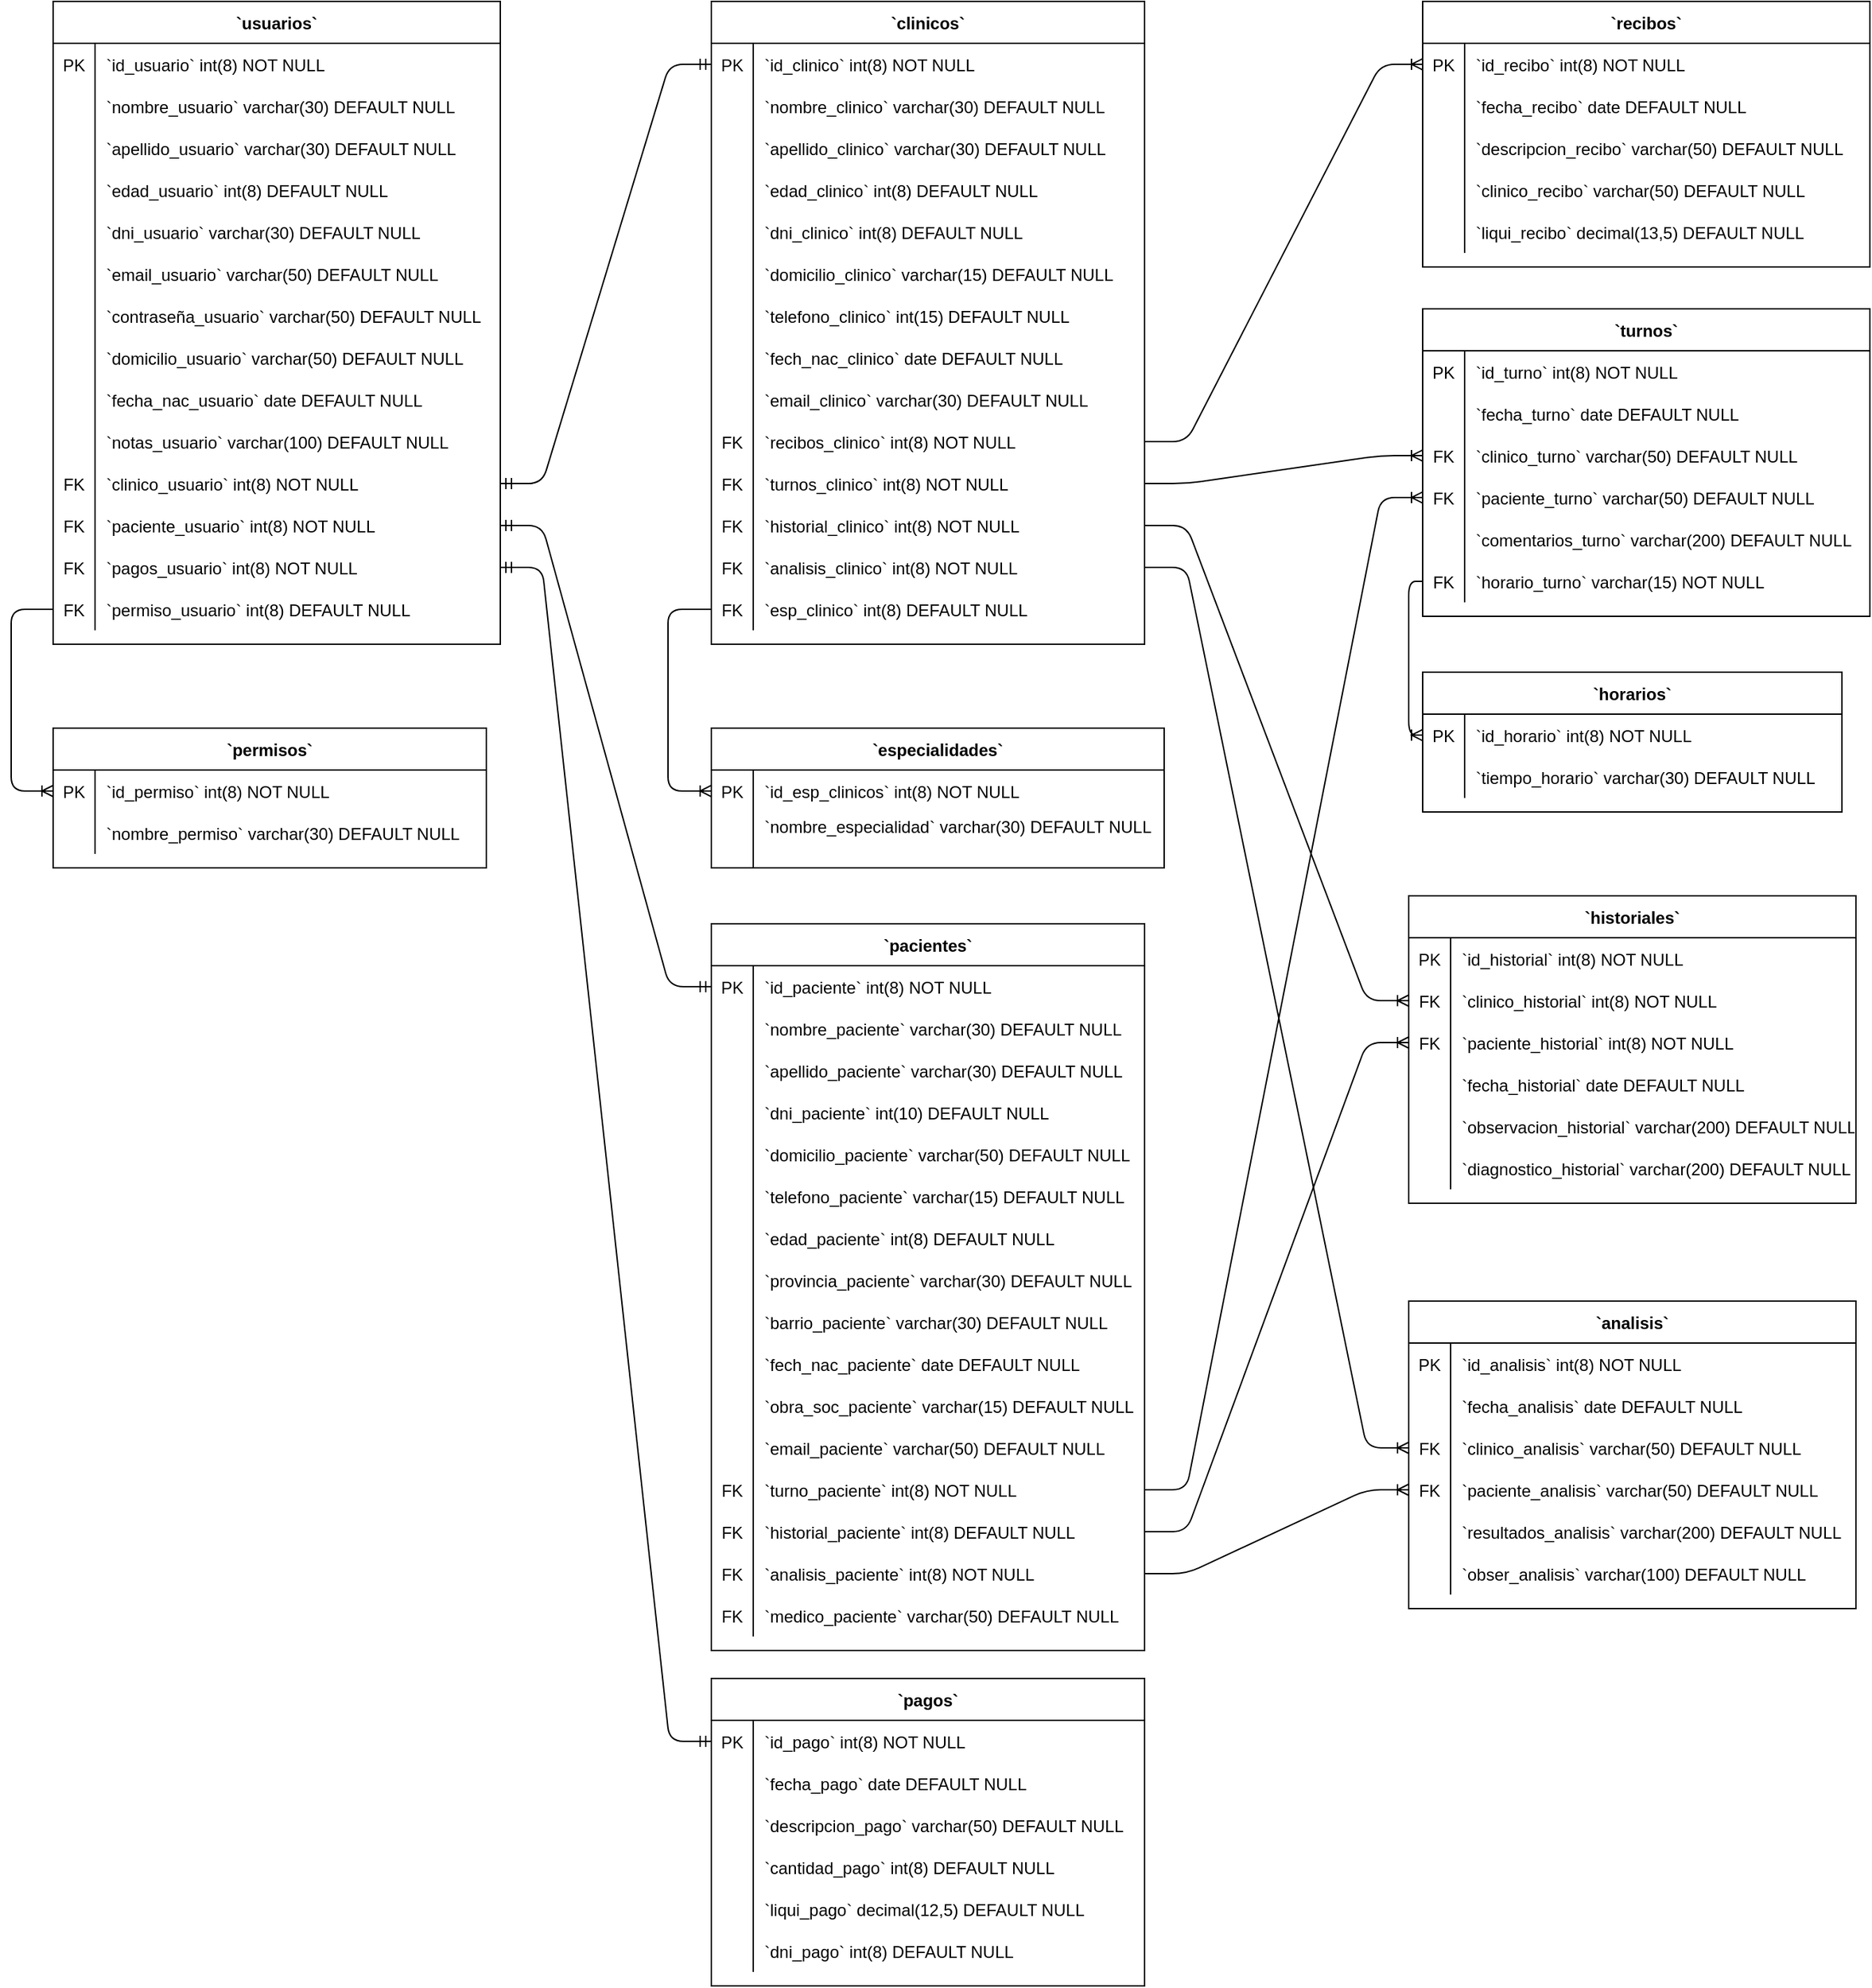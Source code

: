<mxfile version="13.7.3" type="device"><diagram id="GJ1BI-aO0bGRe-Ar0rI8" name="Page-1"><mxGraphModel dx="4143" dy="819" grid="1" gridSize="10" guides="1" tooltips="1" connect="1" arrows="1" fold="1" page="1" pageScale="1" pageWidth="827" pageHeight="1169" math="0" shadow="0"><root><mxCell id="0"/><mxCell id="1" parent="0"/><mxCell id="lye4_b36oT_6XzSRrpR2-969" value="`usuarios`" style="shape=table;startSize=30;container=1;collapsible=1;childLayout=tableLayout;fixedRows=1;rowLines=0;fontStyle=1;align=center;resizeLast=1;" parent="1" vertex="1"><mxGeometry x="-2440" y="40" width="320" height="460" as="geometry"/></mxCell><mxCell id="lye4_b36oT_6XzSRrpR2-970" value="" style="shape=partialRectangle;collapsible=0;dropTarget=0;pointerEvents=0;fillColor=none;points=[[0,0.5],[1,0.5]];portConstraint=eastwest;top=0;left=0;right=0;bottom=0;" parent="lye4_b36oT_6XzSRrpR2-969" vertex="1"><mxGeometry y="30" width="320" height="30" as="geometry"/></mxCell><mxCell id="lye4_b36oT_6XzSRrpR2-971" value="PK" style="shape=partialRectangle;overflow=hidden;connectable=0;fillColor=none;top=0;left=0;bottom=0;right=0;" parent="lye4_b36oT_6XzSRrpR2-970" vertex="1"><mxGeometry width="30" height="30" as="geometry"/></mxCell><mxCell id="lye4_b36oT_6XzSRrpR2-972" value="`id_usuario` int(8) NOT NULL" style="shape=partialRectangle;overflow=hidden;connectable=0;fillColor=none;top=0;left=0;bottom=0;right=0;align=left;spacingLeft=6;" parent="lye4_b36oT_6XzSRrpR2-970" vertex="1"><mxGeometry x="30" width="290" height="30" as="geometry"/></mxCell><mxCell id="lye4_b36oT_6XzSRrpR2-973" value="" style="shape=partialRectangle;collapsible=0;dropTarget=0;pointerEvents=0;fillColor=none;points=[[0,0.5],[1,0.5]];portConstraint=eastwest;top=0;left=0;right=0;bottom=0;" parent="lye4_b36oT_6XzSRrpR2-969" vertex="1"><mxGeometry y="60" width="320" height="30" as="geometry"/></mxCell><mxCell id="lye4_b36oT_6XzSRrpR2-974" value="" style="shape=partialRectangle;overflow=hidden;connectable=0;fillColor=none;top=0;left=0;bottom=0;right=0;" parent="lye4_b36oT_6XzSRrpR2-973" vertex="1"><mxGeometry width="30" height="30" as="geometry"/></mxCell><mxCell id="lye4_b36oT_6XzSRrpR2-975" value="`nombre_usuario` varchar(30) DEFAULT NULL" style="shape=partialRectangle;overflow=hidden;connectable=0;fillColor=none;top=0;left=0;bottom=0;right=0;align=left;spacingLeft=6;" parent="lye4_b36oT_6XzSRrpR2-973" vertex="1"><mxGeometry x="30" width="290" height="30" as="geometry"/></mxCell><mxCell id="lye4_b36oT_6XzSRrpR2-976" value="" style="shape=partialRectangle;collapsible=0;dropTarget=0;pointerEvents=0;fillColor=none;points=[[0,0.5],[1,0.5]];portConstraint=eastwest;top=0;left=0;right=0;bottom=0;" parent="lye4_b36oT_6XzSRrpR2-969" vertex="1"><mxGeometry y="90" width="320" height="30" as="geometry"/></mxCell><mxCell id="lye4_b36oT_6XzSRrpR2-977" value="" style="shape=partialRectangle;overflow=hidden;connectable=0;fillColor=none;top=0;left=0;bottom=0;right=0;" parent="lye4_b36oT_6XzSRrpR2-976" vertex="1"><mxGeometry width="30" height="30" as="geometry"/></mxCell><mxCell id="lye4_b36oT_6XzSRrpR2-978" value="`apellido_usuario` varchar(30) DEFAULT NULL" style="shape=partialRectangle;overflow=hidden;connectable=0;fillColor=none;top=0;left=0;bottom=0;right=0;align=left;spacingLeft=6;" parent="lye4_b36oT_6XzSRrpR2-976" vertex="1"><mxGeometry x="30" width="290" height="30" as="geometry"/></mxCell><mxCell id="lye4_b36oT_6XzSRrpR2-979" value="" style="shape=partialRectangle;collapsible=0;dropTarget=0;pointerEvents=0;fillColor=none;points=[[0,0.5],[1,0.5]];portConstraint=eastwest;top=0;left=0;right=0;bottom=0;" parent="lye4_b36oT_6XzSRrpR2-969" vertex="1"><mxGeometry y="120" width="320" height="30" as="geometry"/></mxCell><mxCell id="lye4_b36oT_6XzSRrpR2-980" value="" style="shape=partialRectangle;overflow=hidden;connectable=0;fillColor=none;top=0;left=0;bottom=0;right=0;" parent="lye4_b36oT_6XzSRrpR2-979" vertex="1"><mxGeometry width="30" height="30" as="geometry"/></mxCell><mxCell id="lye4_b36oT_6XzSRrpR2-981" value="`edad_usuario` int(8) DEFAULT NULL" style="shape=partialRectangle;overflow=hidden;connectable=0;fillColor=none;top=0;left=0;bottom=0;right=0;align=left;spacingLeft=6;" parent="lye4_b36oT_6XzSRrpR2-979" vertex="1"><mxGeometry x="30" width="290" height="30" as="geometry"/></mxCell><mxCell id="lye4_b36oT_6XzSRrpR2-982" value="" style="shape=partialRectangle;collapsible=0;dropTarget=0;pointerEvents=0;fillColor=none;points=[[0,0.5],[1,0.5]];portConstraint=eastwest;top=0;left=0;right=0;bottom=0;" parent="lye4_b36oT_6XzSRrpR2-969" vertex="1"><mxGeometry y="150" width="320" height="30" as="geometry"/></mxCell><mxCell id="lye4_b36oT_6XzSRrpR2-983" value="" style="shape=partialRectangle;overflow=hidden;connectable=0;fillColor=none;top=0;left=0;bottom=0;right=0;" parent="lye4_b36oT_6XzSRrpR2-982" vertex="1"><mxGeometry width="30" height="30" as="geometry"/></mxCell><mxCell id="lye4_b36oT_6XzSRrpR2-984" value="`dni_usuario` varchar(30) DEFAULT NULL" style="shape=partialRectangle;overflow=hidden;connectable=0;fillColor=none;top=0;left=0;bottom=0;right=0;align=left;spacingLeft=6;" parent="lye4_b36oT_6XzSRrpR2-982" vertex="1"><mxGeometry x="30" width="290" height="30" as="geometry"/></mxCell><mxCell id="lye4_b36oT_6XzSRrpR2-985" value="" style="shape=partialRectangle;collapsible=0;dropTarget=0;pointerEvents=0;fillColor=none;points=[[0,0.5],[1,0.5]];portConstraint=eastwest;top=0;left=0;right=0;bottom=0;" parent="lye4_b36oT_6XzSRrpR2-969" vertex="1"><mxGeometry y="180" width="320" height="30" as="geometry"/></mxCell><mxCell id="lye4_b36oT_6XzSRrpR2-986" value="" style="shape=partialRectangle;overflow=hidden;connectable=0;fillColor=none;top=0;left=0;bottom=0;right=0;" parent="lye4_b36oT_6XzSRrpR2-985" vertex="1"><mxGeometry width="30" height="30" as="geometry"/></mxCell><mxCell id="lye4_b36oT_6XzSRrpR2-987" value="`email_usuario` varchar(50) DEFAULT NULL" style="shape=partialRectangle;overflow=hidden;connectable=0;fillColor=none;top=0;left=0;bottom=0;right=0;align=left;spacingLeft=6;" parent="lye4_b36oT_6XzSRrpR2-985" vertex="1"><mxGeometry x="30" width="290" height="30" as="geometry"/></mxCell><mxCell id="lye4_b36oT_6XzSRrpR2-988" value="" style="shape=partialRectangle;collapsible=0;dropTarget=0;pointerEvents=0;fillColor=none;points=[[0,0.5],[1,0.5]];portConstraint=eastwest;top=0;left=0;right=0;bottom=0;" parent="lye4_b36oT_6XzSRrpR2-969" vertex="1"><mxGeometry y="210" width="320" height="30" as="geometry"/></mxCell><mxCell id="lye4_b36oT_6XzSRrpR2-989" value="" style="shape=partialRectangle;overflow=hidden;connectable=0;fillColor=none;top=0;left=0;bottom=0;right=0;" parent="lye4_b36oT_6XzSRrpR2-988" vertex="1"><mxGeometry width="30" height="30" as="geometry"/></mxCell><mxCell id="lye4_b36oT_6XzSRrpR2-990" value="`contraseña_usuario` varchar(50) DEFAULT NULL" style="shape=partialRectangle;overflow=hidden;connectable=0;fillColor=none;top=0;left=0;bottom=0;right=0;align=left;spacingLeft=6;" parent="lye4_b36oT_6XzSRrpR2-988" vertex="1"><mxGeometry x="30" width="290" height="30" as="geometry"/></mxCell><mxCell id="lye4_b36oT_6XzSRrpR2-991" value="" style="shape=partialRectangle;collapsible=0;dropTarget=0;pointerEvents=0;fillColor=none;points=[[0,0.5],[1,0.5]];portConstraint=eastwest;top=0;left=0;right=0;bottom=0;" parent="lye4_b36oT_6XzSRrpR2-969" vertex="1"><mxGeometry y="240" width="320" height="30" as="geometry"/></mxCell><mxCell id="lye4_b36oT_6XzSRrpR2-992" value="" style="shape=partialRectangle;overflow=hidden;connectable=0;fillColor=none;top=0;left=0;bottom=0;right=0;" parent="lye4_b36oT_6XzSRrpR2-991" vertex="1"><mxGeometry width="30" height="30" as="geometry"/></mxCell><mxCell id="lye4_b36oT_6XzSRrpR2-993" value="`domicilio_usuario` varchar(50) DEFAULT NULL" style="shape=partialRectangle;overflow=hidden;connectable=0;fillColor=none;top=0;left=0;bottom=0;right=0;align=left;spacingLeft=6;" parent="lye4_b36oT_6XzSRrpR2-991" vertex="1"><mxGeometry x="30" width="290" height="30" as="geometry"/></mxCell><mxCell id="lye4_b36oT_6XzSRrpR2-994" value="" style="shape=partialRectangle;collapsible=0;dropTarget=0;pointerEvents=0;fillColor=none;points=[[0,0.5],[1,0.5]];portConstraint=eastwest;top=0;left=0;right=0;bottom=0;" parent="lye4_b36oT_6XzSRrpR2-969" vertex="1"><mxGeometry y="270" width="320" height="30" as="geometry"/></mxCell><mxCell id="lye4_b36oT_6XzSRrpR2-995" value="" style="shape=partialRectangle;overflow=hidden;connectable=0;fillColor=none;top=0;left=0;bottom=0;right=0;" parent="lye4_b36oT_6XzSRrpR2-994" vertex="1"><mxGeometry width="30" height="30" as="geometry"/></mxCell><mxCell id="lye4_b36oT_6XzSRrpR2-996" value="`fecha_nac_usuario` date DEFAULT NULL" style="shape=partialRectangle;overflow=hidden;connectable=0;fillColor=none;top=0;left=0;bottom=0;right=0;align=left;spacingLeft=6;" parent="lye4_b36oT_6XzSRrpR2-994" vertex="1"><mxGeometry x="30" width="290" height="30" as="geometry"/></mxCell><mxCell id="lye4_b36oT_6XzSRrpR2-997" value="" style="shape=partialRectangle;collapsible=0;dropTarget=0;pointerEvents=0;fillColor=none;points=[[0,0.5],[1,0.5]];portConstraint=eastwest;top=0;left=0;right=0;bottom=0;" parent="lye4_b36oT_6XzSRrpR2-969" vertex="1"><mxGeometry y="300" width="320" height="30" as="geometry"/></mxCell><mxCell id="lye4_b36oT_6XzSRrpR2-998" value="" style="shape=partialRectangle;overflow=hidden;connectable=0;fillColor=none;top=0;left=0;bottom=0;right=0;" parent="lye4_b36oT_6XzSRrpR2-997" vertex="1"><mxGeometry width="30" height="30" as="geometry"/></mxCell><mxCell id="lye4_b36oT_6XzSRrpR2-999" value="`notas_usuario` varchar(100) DEFAULT NULL" style="shape=partialRectangle;overflow=hidden;connectable=0;fillColor=none;top=0;left=0;bottom=0;right=0;align=left;spacingLeft=6;" parent="lye4_b36oT_6XzSRrpR2-997" vertex="1"><mxGeometry x="30" width="290" height="30" as="geometry"/></mxCell><mxCell id="sEWg0CYYxTuLXtnEmtbT-1" value="" style="shape=partialRectangle;collapsible=0;dropTarget=0;pointerEvents=0;fillColor=none;points=[[0,0.5],[1,0.5]];portConstraint=eastwest;top=0;left=0;right=0;bottom=0;" vertex="1" parent="lye4_b36oT_6XzSRrpR2-969"><mxGeometry y="330" width="320" height="30" as="geometry"/></mxCell><mxCell id="sEWg0CYYxTuLXtnEmtbT-2" value="FK" style="shape=partialRectangle;overflow=hidden;connectable=0;fillColor=none;top=0;left=0;bottom=0;right=0;" vertex="1" parent="sEWg0CYYxTuLXtnEmtbT-1"><mxGeometry width="30" height="30" as="geometry"/></mxCell><mxCell id="sEWg0CYYxTuLXtnEmtbT-3" value="`clinico_usuario` int(8) NOT NULL" style="shape=partialRectangle;overflow=hidden;connectable=0;fillColor=none;top=0;left=0;bottom=0;right=0;align=left;spacingLeft=6;" vertex="1" parent="sEWg0CYYxTuLXtnEmtbT-1"><mxGeometry x="30" width="290" height="30" as="geometry"/></mxCell><mxCell id="sEWg0CYYxTuLXtnEmtbT-4" value="" style="shape=partialRectangle;collapsible=0;dropTarget=0;pointerEvents=0;fillColor=none;points=[[0,0.5],[1,0.5]];portConstraint=eastwest;top=0;left=0;right=0;bottom=0;" vertex="1" parent="lye4_b36oT_6XzSRrpR2-969"><mxGeometry y="360" width="320" height="30" as="geometry"/></mxCell><mxCell id="sEWg0CYYxTuLXtnEmtbT-5" value="FK" style="shape=partialRectangle;overflow=hidden;connectable=0;fillColor=none;top=0;left=0;bottom=0;right=0;" vertex="1" parent="sEWg0CYYxTuLXtnEmtbT-4"><mxGeometry width="30" height="30" as="geometry"/></mxCell><mxCell id="sEWg0CYYxTuLXtnEmtbT-6" value="`paciente_usuario` int(8) NOT NULL" style="shape=partialRectangle;overflow=hidden;connectable=0;fillColor=none;top=0;left=0;bottom=0;right=0;align=left;spacingLeft=6;" vertex="1" parent="sEWg0CYYxTuLXtnEmtbT-4"><mxGeometry x="30" width="290" height="30" as="geometry"/></mxCell><mxCell id="sEWg0CYYxTuLXtnEmtbT-7" value="" style="shape=partialRectangle;collapsible=0;dropTarget=0;pointerEvents=0;fillColor=none;points=[[0,0.5],[1,0.5]];portConstraint=eastwest;top=0;left=0;right=0;bottom=0;" vertex="1" parent="lye4_b36oT_6XzSRrpR2-969"><mxGeometry y="390" width="320" height="30" as="geometry"/></mxCell><mxCell id="sEWg0CYYxTuLXtnEmtbT-8" value="FK" style="shape=partialRectangle;overflow=hidden;connectable=0;fillColor=none;top=0;left=0;bottom=0;right=0;" vertex="1" parent="sEWg0CYYxTuLXtnEmtbT-7"><mxGeometry width="30" height="30" as="geometry"/></mxCell><mxCell id="sEWg0CYYxTuLXtnEmtbT-9" value="`pagos_usuario` int(8) NOT NULL" style="shape=partialRectangle;overflow=hidden;connectable=0;fillColor=none;top=0;left=0;bottom=0;right=0;align=left;spacingLeft=6;" vertex="1" parent="sEWg0CYYxTuLXtnEmtbT-7"><mxGeometry x="30" width="290" height="30" as="geometry"/></mxCell><mxCell id="lye4_b36oT_6XzSRrpR2-1000" value="" style="shape=partialRectangle;collapsible=0;dropTarget=0;pointerEvents=0;fillColor=none;points=[[0,0.5],[1,0.5]];portConstraint=eastwest;top=0;left=0;right=0;bottom=0;" parent="lye4_b36oT_6XzSRrpR2-969" vertex="1"><mxGeometry y="420" width="320" height="30" as="geometry"/></mxCell><mxCell id="lye4_b36oT_6XzSRrpR2-1001" value="FK" style="shape=partialRectangle;overflow=hidden;connectable=0;fillColor=none;top=0;left=0;bottom=0;right=0;" parent="lye4_b36oT_6XzSRrpR2-1000" vertex="1"><mxGeometry width="30" height="30" as="geometry"/></mxCell><mxCell id="lye4_b36oT_6XzSRrpR2-1002" value="`permiso_usuario` int(8) DEFAULT NULL" style="shape=partialRectangle;overflow=hidden;connectable=0;fillColor=none;top=0;left=0;bottom=0;right=0;align=left;spacingLeft=6;" parent="lye4_b36oT_6XzSRrpR2-1000" vertex="1"><mxGeometry x="30" width="290" height="30" as="geometry"/></mxCell><mxCell id="lye4_b36oT_6XzSRrpR2-1004" value="" style="edgeStyle=orthogonalEdgeStyle;fontSize=12;html=1;endArrow=ERoneToMany;elbow=vertical;exitX=0;exitY=0.5;exitDx=0;exitDy=0;entryX=0;entryY=0.5;entryDx=0;entryDy=0;" parent="1" source="lye4_b36oT_6XzSRrpR2-1000" target="lye4_b36oT_6XzSRrpR2-928" edge="1"><mxGeometry width="100" height="100" relative="1" as="geometry"><mxPoint x="-2580" y="470" as="sourcePoint"/><mxPoint x="-2480" y="500" as="targetPoint"/><Array as="points"><mxPoint x="-2470" y="475"/><mxPoint x="-2470" y="605"/></Array></mxGeometry></mxCell><mxCell id="lye4_b36oT_6XzSRrpR2-1300" value="`clinicos`" style="shape=table;startSize=30;container=1;collapsible=1;childLayout=tableLayout;fixedRows=1;rowLines=0;fontStyle=1;align=center;resizeLast=1;" parent="1" vertex="1"><mxGeometry x="-1969" y="40" width="310" height="460" as="geometry"/></mxCell><mxCell id="lye4_b36oT_6XzSRrpR2-1301" value="" style="shape=partialRectangle;collapsible=0;dropTarget=0;pointerEvents=0;fillColor=none;points=[[0,0.5],[1,0.5]];portConstraint=eastwest;top=0;left=0;right=0;bottom=0;" parent="lye4_b36oT_6XzSRrpR2-1300" vertex="1"><mxGeometry y="30" width="310" height="30" as="geometry"/></mxCell><mxCell id="lye4_b36oT_6XzSRrpR2-1302" value="PK" style="shape=partialRectangle;overflow=hidden;connectable=0;fillColor=none;top=0;left=0;bottom=0;right=0;" parent="lye4_b36oT_6XzSRrpR2-1301" vertex="1"><mxGeometry width="30" height="30" as="geometry"/></mxCell><mxCell id="lye4_b36oT_6XzSRrpR2-1303" value="`id_clinico` int(8) NOT NULL" style="shape=partialRectangle;overflow=hidden;connectable=0;fillColor=none;top=0;left=0;bottom=0;right=0;align=left;spacingLeft=6;" parent="lye4_b36oT_6XzSRrpR2-1301" vertex="1"><mxGeometry x="30" width="280" height="30" as="geometry"/></mxCell><mxCell id="lye4_b36oT_6XzSRrpR2-1304" value="" style="shape=partialRectangle;collapsible=0;dropTarget=0;pointerEvents=0;fillColor=none;points=[[0,0.5],[1,0.5]];portConstraint=eastwest;top=0;left=0;right=0;bottom=0;" parent="lye4_b36oT_6XzSRrpR2-1300" vertex="1"><mxGeometry y="60" width="310" height="30" as="geometry"/></mxCell><mxCell id="lye4_b36oT_6XzSRrpR2-1305" value="" style="shape=partialRectangle;overflow=hidden;connectable=0;fillColor=none;top=0;left=0;bottom=0;right=0;" parent="lye4_b36oT_6XzSRrpR2-1304" vertex="1"><mxGeometry width="30" height="30" as="geometry"/></mxCell><mxCell id="lye4_b36oT_6XzSRrpR2-1306" value="`nombre_clinico` varchar(30) DEFAULT NULL" style="shape=partialRectangle;overflow=hidden;connectable=0;fillColor=none;top=0;left=0;bottom=0;right=0;align=left;spacingLeft=6;" parent="lye4_b36oT_6XzSRrpR2-1304" vertex="1"><mxGeometry x="30" width="280" height="30" as="geometry"/></mxCell><mxCell id="lye4_b36oT_6XzSRrpR2-1307" value="" style="shape=partialRectangle;collapsible=0;dropTarget=0;pointerEvents=0;fillColor=none;points=[[0,0.5],[1,0.5]];portConstraint=eastwest;top=0;left=0;right=0;bottom=0;" parent="lye4_b36oT_6XzSRrpR2-1300" vertex="1"><mxGeometry y="90" width="310" height="30" as="geometry"/></mxCell><mxCell id="lye4_b36oT_6XzSRrpR2-1308" value="" style="shape=partialRectangle;overflow=hidden;connectable=0;fillColor=none;top=0;left=0;bottom=0;right=0;" parent="lye4_b36oT_6XzSRrpR2-1307" vertex="1"><mxGeometry width="30" height="30" as="geometry"/></mxCell><mxCell id="lye4_b36oT_6XzSRrpR2-1309" value="`apellido_clinico` varchar(30) DEFAULT NULL" style="shape=partialRectangle;overflow=hidden;connectable=0;fillColor=none;top=0;left=0;bottom=0;right=0;align=left;spacingLeft=6;" parent="lye4_b36oT_6XzSRrpR2-1307" vertex="1"><mxGeometry x="30" width="280" height="30" as="geometry"/></mxCell><mxCell id="lye4_b36oT_6XzSRrpR2-1310" value="" style="shape=partialRectangle;collapsible=0;dropTarget=0;pointerEvents=0;fillColor=none;points=[[0,0.5],[1,0.5]];portConstraint=eastwest;top=0;left=0;right=0;bottom=0;" parent="lye4_b36oT_6XzSRrpR2-1300" vertex="1"><mxGeometry y="120" width="310" height="30" as="geometry"/></mxCell><mxCell id="lye4_b36oT_6XzSRrpR2-1311" value="" style="shape=partialRectangle;overflow=hidden;connectable=0;fillColor=none;top=0;left=0;bottom=0;right=0;" parent="lye4_b36oT_6XzSRrpR2-1310" vertex="1"><mxGeometry width="30" height="30" as="geometry"/></mxCell><mxCell id="lye4_b36oT_6XzSRrpR2-1312" value="`edad_clinico` int(8) DEFAULT NULL" style="shape=partialRectangle;overflow=hidden;connectable=0;fillColor=none;top=0;left=0;bottom=0;right=0;align=left;spacingLeft=6;" parent="lye4_b36oT_6XzSRrpR2-1310" vertex="1"><mxGeometry x="30" width="280" height="30" as="geometry"/></mxCell><mxCell id="lye4_b36oT_6XzSRrpR2-1313" value="" style="shape=partialRectangle;collapsible=0;dropTarget=0;pointerEvents=0;fillColor=none;points=[[0,0.5],[1,0.5]];portConstraint=eastwest;top=0;left=0;right=0;bottom=0;" parent="lye4_b36oT_6XzSRrpR2-1300" vertex="1"><mxGeometry y="150" width="310" height="30" as="geometry"/></mxCell><mxCell id="lye4_b36oT_6XzSRrpR2-1314" value="" style="shape=partialRectangle;overflow=hidden;connectable=0;fillColor=none;top=0;left=0;bottom=0;right=0;" parent="lye4_b36oT_6XzSRrpR2-1313" vertex="1"><mxGeometry width="30" height="30" as="geometry"/></mxCell><mxCell id="lye4_b36oT_6XzSRrpR2-1315" value="`dni_clinico` int(8) DEFAULT NULL" style="shape=partialRectangle;overflow=hidden;connectable=0;fillColor=none;top=0;left=0;bottom=0;right=0;align=left;spacingLeft=6;" parent="lye4_b36oT_6XzSRrpR2-1313" vertex="1"><mxGeometry x="30" width="280" height="30" as="geometry"/></mxCell><mxCell id="lye4_b36oT_6XzSRrpR2-1316" value="" style="shape=partialRectangle;collapsible=0;dropTarget=0;pointerEvents=0;fillColor=none;points=[[0,0.5],[1,0.5]];portConstraint=eastwest;top=0;left=0;right=0;bottom=0;" parent="lye4_b36oT_6XzSRrpR2-1300" vertex="1"><mxGeometry y="180" width="310" height="30" as="geometry"/></mxCell><mxCell id="lye4_b36oT_6XzSRrpR2-1317" value="" style="shape=partialRectangle;overflow=hidden;connectable=0;fillColor=none;top=0;left=0;bottom=0;right=0;" parent="lye4_b36oT_6XzSRrpR2-1316" vertex="1"><mxGeometry width="30" height="30" as="geometry"/></mxCell><mxCell id="lye4_b36oT_6XzSRrpR2-1318" value="`domicilio_clinico` varchar(15) DEFAULT NULL" style="shape=partialRectangle;overflow=hidden;connectable=0;fillColor=none;top=0;left=0;bottom=0;right=0;align=left;spacingLeft=6;" parent="lye4_b36oT_6XzSRrpR2-1316" vertex="1"><mxGeometry x="30" width="280" height="30" as="geometry"/></mxCell><mxCell id="lye4_b36oT_6XzSRrpR2-1319" value="" style="shape=partialRectangle;collapsible=0;dropTarget=0;pointerEvents=0;fillColor=none;points=[[0,0.5],[1,0.5]];portConstraint=eastwest;top=0;left=0;right=0;bottom=0;" parent="lye4_b36oT_6XzSRrpR2-1300" vertex="1"><mxGeometry y="210" width="310" height="30" as="geometry"/></mxCell><mxCell id="lye4_b36oT_6XzSRrpR2-1320" value="" style="shape=partialRectangle;overflow=hidden;connectable=0;fillColor=none;top=0;left=0;bottom=0;right=0;" parent="lye4_b36oT_6XzSRrpR2-1319" vertex="1"><mxGeometry width="30" height="30" as="geometry"/></mxCell><mxCell id="lye4_b36oT_6XzSRrpR2-1321" value="`telefono_clinico` int(15) DEFAULT NULL" style="shape=partialRectangle;overflow=hidden;connectable=0;fillColor=none;top=0;left=0;bottom=0;right=0;align=left;spacingLeft=6;" parent="lye4_b36oT_6XzSRrpR2-1319" vertex="1"><mxGeometry x="30" width="280" height="30" as="geometry"/></mxCell><mxCell id="lye4_b36oT_6XzSRrpR2-1322" value="" style="shape=partialRectangle;collapsible=0;dropTarget=0;pointerEvents=0;fillColor=none;points=[[0,0.5],[1,0.5]];portConstraint=eastwest;top=0;left=0;right=0;bottom=0;" parent="lye4_b36oT_6XzSRrpR2-1300" vertex="1"><mxGeometry y="240" width="310" height="30" as="geometry"/></mxCell><mxCell id="lye4_b36oT_6XzSRrpR2-1323" value="" style="shape=partialRectangle;overflow=hidden;connectable=0;fillColor=none;top=0;left=0;bottom=0;right=0;" parent="lye4_b36oT_6XzSRrpR2-1322" vertex="1"><mxGeometry width="30" height="30" as="geometry"/></mxCell><mxCell id="lye4_b36oT_6XzSRrpR2-1324" value="`fech_nac_clinico` date DEFAULT NULL" style="shape=partialRectangle;overflow=hidden;connectable=0;fillColor=none;top=0;left=0;bottom=0;right=0;align=left;spacingLeft=6;" parent="lye4_b36oT_6XzSRrpR2-1322" vertex="1"><mxGeometry x="30" width="280" height="30" as="geometry"/></mxCell><mxCell id="lye4_b36oT_6XzSRrpR2-1325" value="" style="shape=partialRectangle;collapsible=0;dropTarget=0;pointerEvents=0;fillColor=none;points=[[0,0.5],[1,0.5]];portConstraint=eastwest;top=0;left=0;right=0;bottom=0;" parent="lye4_b36oT_6XzSRrpR2-1300" vertex="1"><mxGeometry y="270" width="310" height="30" as="geometry"/></mxCell><mxCell id="lye4_b36oT_6XzSRrpR2-1326" value="" style="shape=partialRectangle;overflow=hidden;connectable=0;fillColor=none;top=0;left=0;bottom=0;right=0;" parent="lye4_b36oT_6XzSRrpR2-1325" vertex="1"><mxGeometry width="30" height="30" as="geometry"/></mxCell><mxCell id="lye4_b36oT_6XzSRrpR2-1327" value="`email_clinico` varchar(30) DEFAULT NULL" style="shape=partialRectangle;overflow=hidden;connectable=0;fillColor=none;top=0;left=0;bottom=0;right=0;align=left;spacingLeft=6;" parent="lye4_b36oT_6XzSRrpR2-1325" vertex="1"><mxGeometry x="30" width="280" height="30" as="geometry"/></mxCell><mxCell id="sEWg0CYYxTuLXtnEmtbT-10" value="" style="shape=partialRectangle;collapsible=0;dropTarget=0;pointerEvents=0;fillColor=none;points=[[0,0.5],[1,0.5]];portConstraint=eastwest;top=0;left=0;right=0;bottom=0;" vertex="1" parent="lye4_b36oT_6XzSRrpR2-1300"><mxGeometry y="300" width="310" height="30" as="geometry"/></mxCell><mxCell id="sEWg0CYYxTuLXtnEmtbT-11" value="FK" style="shape=partialRectangle;overflow=hidden;connectable=0;fillColor=none;top=0;left=0;bottom=0;right=0;" vertex="1" parent="sEWg0CYYxTuLXtnEmtbT-10"><mxGeometry width="30" height="30" as="geometry"/></mxCell><mxCell id="sEWg0CYYxTuLXtnEmtbT-12" value="`recibos_clinico` int(8) NOT NULL" style="shape=partialRectangle;overflow=hidden;connectable=0;fillColor=none;top=0;left=0;bottom=0;right=0;align=left;spacingLeft=6;" vertex="1" parent="sEWg0CYYxTuLXtnEmtbT-10"><mxGeometry x="30" width="280" height="30" as="geometry"/></mxCell><mxCell id="sEWg0CYYxTuLXtnEmtbT-13" value="" style="shape=partialRectangle;collapsible=0;dropTarget=0;pointerEvents=0;fillColor=none;points=[[0,0.5],[1,0.5]];portConstraint=eastwest;top=0;left=0;right=0;bottom=0;" vertex="1" parent="lye4_b36oT_6XzSRrpR2-1300"><mxGeometry y="330" width="310" height="30" as="geometry"/></mxCell><mxCell id="sEWg0CYYxTuLXtnEmtbT-14" value="FK" style="shape=partialRectangle;overflow=hidden;connectable=0;fillColor=none;top=0;left=0;bottom=0;right=0;" vertex="1" parent="sEWg0CYYxTuLXtnEmtbT-13"><mxGeometry width="30" height="30" as="geometry"/></mxCell><mxCell id="sEWg0CYYxTuLXtnEmtbT-15" value="`turnos_clinico` int(8) NOT NULL" style="shape=partialRectangle;overflow=hidden;connectable=0;fillColor=none;top=0;left=0;bottom=0;right=0;align=left;spacingLeft=6;" vertex="1" parent="sEWg0CYYxTuLXtnEmtbT-13"><mxGeometry x="30" width="280" height="30" as="geometry"/></mxCell><mxCell id="sEWg0CYYxTuLXtnEmtbT-16" value="" style="shape=partialRectangle;collapsible=0;dropTarget=0;pointerEvents=0;fillColor=none;points=[[0,0.5],[1,0.5]];portConstraint=eastwest;top=0;left=0;right=0;bottom=0;" vertex="1" parent="lye4_b36oT_6XzSRrpR2-1300"><mxGeometry y="360" width="310" height="30" as="geometry"/></mxCell><mxCell id="sEWg0CYYxTuLXtnEmtbT-17" value="FK" style="shape=partialRectangle;overflow=hidden;connectable=0;fillColor=none;top=0;left=0;bottom=0;right=0;" vertex="1" parent="sEWg0CYYxTuLXtnEmtbT-16"><mxGeometry width="30" height="30" as="geometry"/></mxCell><mxCell id="sEWg0CYYxTuLXtnEmtbT-18" value="`historial_clinico` int(8) NOT NULL" style="shape=partialRectangle;overflow=hidden;connectable=0;fillColor=none;top=0;left=0;bottom=0;right=0;align=left;spacingLeft=6;" vertex="1" parent="sEWg0CYYxTuLXtnEmtbT-16"><mxGeometry x="30" width="280" height="30" as="geometry"/></mxCell><mxCell id="sEWg0CYYxTuLXtnEmtbT-19" value="" style="shape=partialRectangle;collapsible=0;dropTarget=0;pointerEvents=0;fillColor=none;points=[[0,0.5],[1,0.5]];portConstraint=eastwest;top=0;left=0;right=0;bottom=0;" vertex="1" parent="lye4_b36oT_6XzSRrpR2-1300"><mxGeometry y="390" width="310" height="30" as="geometry"/></mxCell><mxCell id="sEWg0CYYxTuLXtnEmtbT-20" value="FK" style="shape=partialRectangle;overflow=hidden;connectable=0;fillColor=none;top=0;left=0;bottom=0;right=0;" vertex="1" parent="sEWg0CYYxTuLXtnEmtbT-19"><mxGeometry width="30" height="30" as="geometry"/></mxCell><mxCell id="sEWg0CYYxTuLXtnEmtbT-21" value="`analisis_clinico` int(8) NOT NULL" style="shape=partialRectangle;overflow=hidden;connectable=0;fillColor=none;top=0;left=0;bottom=0;right=0;align=left;spacingLeft=6;" vertex="1" parent="sEWg0CYYxTuLXtnEmtbT-19"><mxGeometry x="30" width="280" height="30" as="geometry"/></mxCell><mxCell id="lye4_b36oT_6XzSRrpR2-1328" value="" style="shape=partialRectangle;collapsible=0;dropTarget=0;pointerEvents=0;fillColor=none;points=[[0,0.5],[1,0.5]];portConstraint=eastwest;top=0;left=0;right=0;bottom=0;" parent="lye4_b36oT_6XzSRrpR2-1300" vertex="1"><mxGeometry y="420" width="310" height="30" as="geometry"/></mxCell><mxCell id="lye4_b36oT_6XzSRrpR2-1329" value="FK" style="shape=partialRectangle;overflow=hidden;connectable=0;fillColor=none;top=0;left=0;bottom=0;right=0;" parent="lye4_b36oT_6XzSRrpR2-1328" vertex="1"><mxGeometry width="30" height="30" as="geometry"/></mxCell><mxCell id="lye4_b36oT_6XzSRrpR2-1330" value="`esp_clinico` int(8) DEFAULT NULL" style="shape=partialRectangle;overflow=hidden;connectable=0;fillColor=none;top=0;left=0;bottom=0;right=0;align=left;spacingLeft=6;" parent="lye4_b36oT_6XzSRrpR2-1328" vertex="1"><mxGeometry x="30" width="280" height="30" as="geometry"/></mxCell><mxCell id="lye4_b36oT_6XzSRrpR2-1295" value="" style="edgeStyle=orthogonalEdgeStyle;fontSize=12;html=1;endArrow=ERoneToMany;exitX=0;exitY=0.5;exitDx=0;exitDy=0;entryX=0;entryY=0.5;entryDx=0;entryDy=0;" parent="1" source="lye4_b36oT_6XzSRrpR2-957" target="lye4_b36oT_6XzSRrpR2-824" edge="1"><mxGeometry width="100" height="100" relative="1" as="geometry"><mxPoint x="-1020" y="550" as="sourcePoint"/><mxPoint x="-920" y="450" as="targetPoint"/></mxGeometry></mxCell><mxCell id="lye4_b36oT_6XzSRrpR2-1298" value="" style="edgeStyle=entityRelationEdgeStyle;fontSize=12;html=1;endArrow=ERmandOne;startArrow=ERmandOne;entryX=0;entryY=0.5;entryDx=0;entryDy=0;exitX=1;exitY=0.5;exitDx=0;exitDy=0;" parent="1" source="sEWg0CYYxTuLXtnEmtbT-1" target="lye4_b36oT_6XzSRrpR2-1301" edge="1"><mxGeometry width="100" height="100" relative="1" as="geometry"><mxPoint x="-2080" y="205" as="sourcePoint"/><mxPoint x="-2040" y="205" as="targetPoint"/></mxGeometry></mxCell><mxCell id="lye4_b36oT_6XzSRrpR2-1332" value="" style="edgeStyle=orthogonalEdgeStyle;fontSize=12;html=1;endArrow=ERoneToMany;entryX=0;entryY=0.5;entryDx=0;entryDy=0;exitX=0;exitY=0.5;exitDx=0;exitDy=0;" parent="1" source="lye4_b36oT_6XzSRrpR2-1328" target="lye4_b36oT_6XzSRrpR2-788" edge="1"><mxGeometry width="100" height="100" relative="1" as="geometry"><mxPoint x="-2200" y="440" as="sourcePoint"/><mxPoint x="-2100" y="340" as="targetPoint"/><Array as="points"><mxPoint x="-2000" y="475"/><mxPoint x="-2000" y="605"/></Array></mxGeometry></mxCell><mxCell id="lye4_b36oT_6XzSRrpR2-1334" value="" style="edgeStyle=entityRelationEdgeStyle;fontSize=12;html=1;endArrow=ERoneToMany;entryX=0;entryY=0.5;entryDx=0;entryDy=0;exitX=1;exitY=0.5;exitDx=0;exitDy=0;" parent="1" source="sEWg0CYYxTuLXtnEmtbT-10" target="lye4_b36oT_6XzSRrpR2-935" edge="1"><mxGeometry width="100" height="100" relative="1" as="geometry"><mxPoint x="-1650" y="190" as="sourcePoint"/><mxPoint x="-1550" y="90" as="targetPoint"/></mxGeometry></mxCell><mxCell id="lye4_b36oT_6XzSRrpR2-1335" value="" style="edgeStyle=entityRelationEdgeStyle;fontSize=12;html=1;endArrow=ERoneToMany;entryX=0;entryY=0.5;entryDx=0;entryDy=0;exitX=1;exitY=0.5;exitDx=0;exitDy=0;" parent="1" target="lye4_b36oT_6XzSRrpR2-963" edge="1" source="sEWg0CYYxTuLXtnEmtbT-13"><mxGeometry width="100" height="100" relative="1" as="geometry"><mxPoint x="-1660" y="127" as="sourcePoint"/><mxPoint x="-1540" y="200" as="targetPoint"/></mxGeometry></mxCell><mxCell id="lye4_b36oT_6XzSRrpR2-1336" value="" style="edgeStyle=entityRelationEdgeStyle;fontSize=12;html=1;endArrow=ERoneToMany;exitX=1;exitY=0.5;exitDx=0;exitDy=0;entryX=0;entryY=0.5;entryDx=0;entryDy=0;" parent="1" source="sEWg0CYYxTuLXtnEmtbT-16" target="sEWg0CYYxTuLXtnEmtbT-22" edge="1"><mxGeometry width="100" height="100" relative="1" as="geometry"><mxPoint x="-1640" y="540" as="sourcePoint"/><mxPoint x="-1480" y="710" as="targetPoint"/></mxGeometry></mxCell><mxCell id="lye4_b36oT_6XzSRrpR2-1337" value="" style="edgeStyle=entityRelationEdgeStyle;fontSize=12;html=1;endArrow=ERoneToMany;entryX=0;entryY=0.5;entryDx=0;entryDy=0;exitX=1;exitY=0.5;exitDx=0;exitDy=0;" parent="1" source="sEWg0CYYxTuLXtnEmtbT-34" target="lye4_b36oT_6XzSRrpR2-960" edge="1"><mxGeometry width="100" height="100" relative="1" as="geometry"><mxPoint x="-1640" y="750" as="sourcePoint"/><mxPoint x="-1540" y="650" as="targetPoint"/></mxGeometry></mxCell><mxCell id="lye4_b36oT_6XzSRrpR2-1338" value="" style="edgeStyle=entityRelationEdgeStyle;fontSize=12;html=1;endArrow=ERoneToMany;entryX=0;entryY=0.5;entryDx=0;entryDy=0;exitX=1;exitY=0.5;exitDx=0;exitDy=0;" parent="1" source="lye4_b36oT_6XzSRrpR2-899" target="sEWg0CYYxTuLXtnEmtbT-25" edge="1"><mxGeometry width="100" height="100" relative="1" as="geometry"><mxPoint x="-1660" y="820" as="sourcePoint"/><mxPoint x="-1530" y="805" as="targetPoint"/></mxGeometry></mxCell><mxCell id="lye4_b36oT_6XzSRrpR2-1339" value="" style="edgeStyle=entityRelationEdgeStyle;fontSize=12;html=1;endArrow=ERoneToMany;entryX=0;entryY=0.5;entryDx=0;entryDy=0;exitX=1;exitY=0.5;exitDx=0;exitDy=0;" parent="1" source="sEWg0CYYxTuLXtnEmtbT-19" target="lye4_b36oT_6XzSRrpR2-750" edge="1"><mxGeometry width="100" height="100" relative="1" as="geometry"><mxPoint x="-1630" y="840" as="sourcePoint"/><mxPoint x="-1530" y="740" as="targetPoint"/></mxGeometry></mxCell><mxCell id="lye4_b36oT_6XzSRrpR2-1340" value="" style="edgeStyle=entityRelationEdgeStyle;fontSize=12;html=1;endArrow=ERoneToMany;entryX=0;entryY=0.5;entryDx=0;entryDy=0;exitX=1;exitY=0.5;exitDx=0;exitDy=0;" parent="1" source="sEWg0CYYxTuLXtnEmtbT-31" target="lye4_b36oT_6XzSRrpR2-753" edge="1"><mxGeometry width="100" height="100" relative="1" as="geometry"><mxPoint x="-1680" y="960" as="sourcePoint"/><mxPoint x="-1580" y="860" as="targetPoint"/></mxGeometry></mxCell><mxCell id="lye4_b36oT_6XzSRrpR2-1361" value="" style="edgeStyle=entityRelationEdgeStyle;fontSize=12;html=1;endArrow=ERmandOne;startArrow=ERmandOne;entryX=0;entryY=0.5;entryDx=0;entryDy=0;exitX=1;exitY=0.5;exitDx=0;exitDy=0;" parent="1" target="lye4_b36oT_6XzSRrpR2-1342" edge="1" source="sEWg0CYYxTuLXtnEmtbT-7"><mxGeometry width="100" height="100" relative="1" as="geometry"><mxPoint x="-2120" y="221" as="sourcePoint"/><mxPoint x="-2120" y="1070" as="targetPoint"/></mxGeometry></mxCell><mxCell id="lye4_b36oT_6XzSRrpR2-1362" value="" style="edgeStyle=entityRelationEdgeStyle;fontSize=12;html=1;endArrow=ERmandOne;startArrow=ERmandOne;entryX=0;entryY=0.5;entryDx=0;entryDy=0;exitX=1;exitY=0.5;exitDx=0;exitDy=0;" parent="1" target="lye4_b36oT_6XzSRrpR2-869" edge="1" source="sEWg0CYYxTuLXtnEmtbT-4"><mxGeometry width="100" height="100" relative="1" as="geometry"><mxPoint x="-2120" y="188" as="sourcePoint"/><mxPoint x="-1990" y="550" as="targetPoint"/></mxGeometry></mxCell><mxCell id="lye4_b36oT_6XzSRrpR2-927" value="`permisos`" style="shape=table;startSize=30;container=1;collapsible=1;childLayout=tableLayout;fixedRows=1;rowLines=0;fontStyle=1;align=center;resizeLast=1;" parent="1" vertex="1"><mxGeometry x="-2440" y="560" width="310" height="100" as="geometry"/></mxCell><mxCell id="lye4_b36oT_6XzSRrpR2-928" value="" style="shape=partialRectangle;collapsible=0;dropTarget=0;pointerEvents=0;fillColor=none;points=[[0,0.5],[1,0.5]];portConstraint=eastwest;top=0;left=0;right=0;bottom=0;" parent="lye4_b36oT_6XzSRrpR2-927" vertex="1"><mxGeometry y="30" width="310" height="30" as="geometry"/></mxCell><mxCell id="lye4_b36oT_6XzSRrpR2-929" value="PK" style="shape=partialRectangle;overflow=hidden;connectable=0;fillColor=none;top=0;left=0;bottom=0;right=0;" parent="lye4_b36oT_6XzSRrpR2-928" vertex="1"><mxGeometry width="30" height="30" as="geometry"/></mxCell><mxCell id="lye4_b36oT_6XzSRrpR2-930" value="`id_permiso` int(8) NOT NULL" style="shape=partialRectangle;overflow=hidden;connectable=0;fillColor=none;top=0;left=0;bottom=0;right=0;align=left;spacingLeft=6;" parent="lye4_b36oT_6XzSRrpR2-928" vertex="1"><mxGeometry x="30" width="280" height="30" as="geometry"/></mxCell><mxCell id="lye4_b36oT_6XzSRrpR2-931" value="" style="shape=partialRectangle;collapsible=0;dropTarget=0;pointerEvents=0;fillColor=none;points=[[0,0.5],[1,0.5]];portConstraint=eastwest;top=0;left=0;right=0;bottom=0;" parent="lye4_b36oT_6XzSRrpR2-927" vertex="1"><mxGeometry y="60" width="310" height="30" as="geometry"/></mxCell><mxCell id="lye4_b36oT_6XzSRrpR2-932" value="" style="shape=partialRectangle;overflow=hidden;connectable=0;fillColor=none;top=0;left=0;bottom=0;right=0;" parent="lye4_b36oT_6XzSRrpR2-931" vertex="1"><mxGeometry width="30" height="30" as="geometry"/></mxCell><mxCell id="lye4_b36oT_6XzSRrpR2-933" value="`nombre_permiso` varchar(30) DEFAULT NULL" style="shape=partialRectangle;overflow=hidden;connectable=0;fillColor=none;top=0;left=0;bottom=0;right=0;align=left;spacingLeft=6;" parent="lye4_b36oT_6XzSRrpR2-931" vertex="1"><mxGeometry x="30" width="280" height="30" as="geometry"/></mxCell><mxCell id="lye4_b36oT_6XzSRrpR2-787" value="`especialidades`" style="shape=table;startSize=30;container=1;collapsible=1;childLayout=tableLayout;fixedRows=1;rowLines=0;fontStyle=1;align=center;resizeLast=1;" parent="1" vertex="1"><mxGeometry x="-1969" y="560" width="324" height="100" as="geometry"/></mxCell><mxCell id="lye4_b36oT_6XzSRrpR2-788" value="" style="shape=partialRectangle;collapsible=0;dropTarget=0;pointerEvents=0;fillColor=none;points=[[0,0.5],[1,0.5]];portConstraint=eastwest;top=0;left=0;right=0;bottom=0;" parent="lye4_b36oT_6XzSRrpR2-787" vertex="1"><mxGeometry y="30" width="324" height="30" as="geometry"/></mxCell><mxCell id="lye4_b36oT_6XzSRrpR2-789" value="PK" style="shape=partialRectangle;overflow=hidden;connectable=0;fillColor=none;top=0;left=0;bottom=0;right=0;" parent="lye4_b36oT_6XzSRrpR2-788" vertex="1"><mxGeometry width="30" height="30" as="geometry"/></mxCell><mxCell id="lye4_b36oT_6XzSRrpR2-790" value="`id_esp_clinicos` int(8) NOT NULL" style="shape=partialRectangle;overflow=hidden;connectable=0;fillColor=none;top=0;left=0;bottom=0;right=0;align=left;spacingLeft=6;" parent="lye4_b36oT_6XzSRrpR2-788" vertex="1"><mxGeometry x="30" width="294" height="30" as="geometry"/></mxCell><mxCell id="lye4_b36oT_6XzSRrpR2-794" value="" style="shape=partialRectangle;collapsible=0;dropTarget=0;pointerEvents=0;fillColor=none;points=[[0,0.5],[1,0.5]];portConstraint=eastwest;top=0;left=0;right=0;bottom=0;" parent="lye4_b36oT_6XzSRrpR2-787" vertex="1"><mxGeometry y="60" width="324" height="20" as="geometry"/></mxCell><mxCell id="lye4_b36oT_6XzSRrpR2-795" value="" style="shape=partialRectangle;overflow=hidden;connectable=0;fillColor=none;top=0;left=0;bottom=0;right=0;" parent="lye4_b36oT_6XzSRrpR2-794" vertex="1"><mxGeometry width="30" height="20" as="geometry"/></mxCell><mxCell id="lye4_b36oT_6XzSRrpR2-796" value="`nombre_especialidad` varchar(30) DEFAULT NULL" style="shape=partialRectangle;overflow=hidden;connectable=0;fillColor=none;top=0;left=0;bottom=0;right=0;align=left;spacingLeft=6;" parent="lye4_b36oT_6XzSRrpR2-794" vertex="1"><mxGeometry x="30" width="294" height="20" as="geometry"/></mxCell><mxCell id="lye4_b36oT_6XzSRrpR2-791" value="" style="shape=partialRectangle;collapsible=0;dropTarget=0;pointerEvents=0;fillColor=none;points=[[0,0.5],[1,0.5]];portConstraint=eastwest;top=0;left=0;right=0;bottom=0;" parent="lye4_b36oT_6XzSRrpR2-787" vertex="1"><mxGeometry y="80" width="324" height="20" as="geometry"/></mxCell><mxCell id="lye4_b36oT_6XzSRrpR2-792" value="" style="shape=partialRectangle;overflow=hidden;connectable=0;fillColor=none;top=0;left=0;bottom=0;right=0;" parent="lye4_b36oT_6XzSRrpR2-791" vertex="1"><mxGeometry width="30" height="20" as="geometry"/></mxCell><mxCell id="lye4_b36oT_6XzSRrpR2-793" value="" style="shape=partialRectangle;overflow=hidden;connectable=0;fillColor=none;top=0;left=0;bottom=0;right=0;align=left;spacingLeft=6;" parent="lye4_b36oT_6XzSRrpR2-791" vertex="1"><mxGeometry x="30" width="294" height="20" as="geometry"/></mxCell><mxCell id="lye4_b36oT_6XzSRrpR2-934" value="`recibos`" style="shape=table;startSize=30;container=1;collapsible=1;childLayout=tableLayout;fixedRows=1;rowLines=0;fontStyle=1;align=center;resizeLast=1;" parent="1" vertex="1"><mxGeometry x="-1460" y="40" width="320" height="190" as="geometry"/></mxCell><mxCell id="lye4_b36oT_6XzSRrpR2-935" value="" style="shape=partialRectangle;collapsible=0;dropTarget=0;pointerEvents=0;fillColor=none;points=[[0,0.5],[1,0.5]];portConstraint=eastwest;top=0;left=0;right=0;bottom=0;" parent="lye4_b36oT_6XzSRrpR2-934" vertex="1"><mxGeometry y="30" width="320" height="30" as="geometry"/></mxCell><mxCell id="lye4_b36oT_6XzSRrpR2-936" value="PK" style="shape=partialRectangle;overflow=hidden;connectable=0;fillColor=none;top=0;left=0;bottom=0;right=0;" parent="lye4_b36oT_6XzSRrpR2-935" vertex="1"><mxGeometry width="30" height="30" as="geometry"/></mxCell><mxCell id="lye4_b36oT_6XzSRrpR2-937" value="`id_recibo` int(8) NOT NULL" style="shape=partialRectangle;overflow=hidden;connectable=0;fillColor=none;top=0;left=0;bottom=0;right=0;align=left;spacingLeft=6;" parent="lye4_b36oT_6XzSRrpR2-935" vertex="1"><mxGeometry x="30" width="290" height="30" as="geometry"/></mxCell><mxCell id="lye4_b36oT_6XzSRrpR2-938" value="" style="shape=partialRectangle;collapsible=0;dropTarget=0;pointerEvents=0;fillColor=none;points=[[0,0.5],[1,0.5]];portConstraint=eastwest;top=0;left=0;right=0;bottom=0;" parent="lye4_b36oT_6XzSRrpR2-934" vertex="1"><mxGeometry y="60" width="320" height="30" as="geometry"/></mxCell><mxCell id="lye4_b36oT_6XzSRrpR2-939" value="" style="shape=partialRectangle;overflow=hidden;connectable=0;fillColor=none;top=0;left=0;bottom=0;right=0;" parent="lye4_b36oT_6XzSRrpR2-938" vertex="1"><mxGeometry width="30" height="30" as="geometry"/></mxCell><mxCell id="lye4_b36oT_6XzSRrpR2-940" value="`fecha_recibo` date DEFAULT NULL" style="shape=partialRectangle;overflow=hidden;connectable=0;fillColor=none;top=0;left=0;bottom=0;right=0;align=left;spacingLeft=6;" parent="lye4_b36oT_6XzSRrpR2-938" vertex="1"><mxGeometry x="30" width="290" height="30" as="geometry"/></mxCell><mxCell id="lye4_b36oT_6XzSRrpR2-941" value="" style="shape=partialRectangle;collapsible=0;dropTarget=0;pointerEvents=0;fillColor=none;points=[[0,0.5],[1,0.5]];portConstraint=eastwest;top=0;left=0;right=0;bottom=0;" parent="lye4_b36oT_6XzSRrpR2-934" vertex="1"><mxGeometry y="90" width="320" height="30" as="geometry"/></mxCell><mxCell id="lye4_b36oT_6XzSRrpR2-942" value="" style="shape=partialRectangle;overflow=hidden;connectable=0;fillColor=none;top=0;left=0;bottom=0;right=0;" parent="lye4_b36oT_6XzSRrpR2-941" vertex="1"><mxGeometry width="30" height="30" as="geometry"/></mxCell><mxCell id="lye4_b36oT_6XzSRrpR2-943" value="`descripcion_recibo` varchar(50) DEFAULT NULL" style="shape=partialRectangle;overflow=hidden;connectable=0;fillColor=none;top=0;left=0;bottom=0;right=0;align=left;spacingLeft=6;" parent="lye4_b36oT_6XzSRrpR2-941" vertex="1"><mxGeometry x="30" width="290" height="30" as="geometry"/></mxCell><mxCell id="lye4_b36oT_6XzSRrpR2-944" value="" style="shape=partialRectangle;collapsible=0;dropTarget=0;pointerEvents=0;fillColor=none;points=[[0,0.5],[1,0.5]];portConstraint=eastwest;top=0;left=0;right=0;bottom=0;" parent="lye4_b36oT_6XzSRrpR2-934" vertex="1"><mxGeometry y="120" width="320" height="30" as="geometry"/></mxCell><mxCell id="lye4_b36oT_6XzSRrpR2-945" value="" style="shape=partialRectangle;overflow=hidden;connectable=0;fillColor=none;top=0;left=0;bottom=0;right=0;" parent="lye4_b36oT_6XzSRrpR2-944" vertex="1"><mxGeometry width="30" height="30" as="geometry"/></mxCell><mxCell id="lye4_b36oT_6XzSRrpR2-946" value="`clinico_recibo` varchar(50) DEFAULT NULL" style="shape=partialRectangle;overflow=hidden;connectable=0;fillColor=none;top=0;left=0;bottom=0;right=0;align=left;spacingLeft=6;" parent="lye4_b36oT_6XzSRrpR2-944" vertex="1"><mxGeometry x="30" width="290" height="30" as="geometry"/></mxCell><mxCell id="lye4_b36oT_6XzSRrpR2-947" value="" style="shape=partialRectangle;collapsible=0;dropTarget=0;pointerEvents=0;fillColor=none;points=[[0,0.5],[1,0.5]];portConstraint=eastwest;top=0;left=0;right=0;bottom=0;" parent="lye4_b36oT_6XzSRrpR2-934" vertex="1"><mxGeometry y="150" width="320" height="30" as="geometry"/></mxCell><mxCell id="lye4_b36oT_6XzSRrpR2-948" value="" style="shape=partialRectangle;overflow=hidden;connectable=0;fillColor=none;top=0;left=0;bottom=0;right=0;" parent="lye4_b36oT_6XzSRrpR2-947" vertex="1"><mxGeometry width="30" height="30" as="geometry"/></mxCell><mxCell id="lye4_b36oT_6XzSRrpR2-949" value="`liqui_recibo` decimal(13,5) DEFAULT NULL" style="shape=partialRectangle;overflow=hidden;connectable=0;fillColor=none;top=0;left=0;bottom=0;right=0;align=left;spacingLeft=6;" parent="lye4_b36oT_6XzSRrpR2-947" vertex="1"><mxGeometry x="30" width="290" height="30" as="geometry"/></mxCell><mxCell id="lye4_b36oT_6XzSRrpR2-868" value="`pacientes`" style="shape=table;startSize=30;container=1;collapsible=1;childLayout=tableLayout;fixedRows=1;rowLines=0;fontStyle=1;align=center;resizeLast=1;" parent="1" vertex="1"><mxGeometry x="-1969" y="700" width="310" height="520" as="geometry"/></mxCell><mxCell id="lye4_b36oT_6XzSRrpR2-869" value="" style="shape=partialRectangle;collapsible=0;dropTarget=0;pointerEvents=0;fillColor=none;points=[[0,0.5],[1,0.5]];portConstraint=eastwest;top=0;left=0;right=0;bottom=0;" parent="lye4_b36oT_6XzSRrpR2-868" vertex="1"><mxGeometry y="30" width="310" height="30" as="geometry"/></mxCell><mxCell id="lye4_b36oT_6XzSRrpR2-870" value="PK" style="shape=partialRectangle;overflow=hidden;connectable=0;fillColor=none;top=0;left=0;bottom=0;right=0;" parent="lye4_b36oT_6XzSRrpR2-869" vertex="1"><mxGeometry width="30" height="30" as="geometry"/></mxCell><mxCell id="lye4_b36oT_6XzSRrpR2-871" value="`id_paciente` int(8) NOT NULL" style="shape=partialRectangle;overflow=hidden;connectable=0;fillColor=none;top=0;left=0;bottom=0;right=0;align=left;spacingLeft=6;" parent="lye4_b36oT_6XzSRrpR2-869" vertex="1"><mxGeometry x="30" width="280" height="30" as="geometry"/></mxCell><mxCell id="lye4_b36oT_6XzSRrpR2-872" value="" style="shape=partialRectangle;collapsible=0;dropTarget=0;pointerEvents=0;fillColor=none;points=[[0,0.5],[1,0.5]];portConstraint=eastwest;top=0;left=0;right=0;bottom=0;" parent="lye4_b36oT_6XzSRrpR2-868" vertex="1"><mxGeometry y="60" width="310" height="30" as="geometry"/></mxCell><mxCell id="lye4_b36oT_6XzSRrpR2-873" value="" style="shape=partialRectangle;overflow=hidden;connectable=0;fillColor=none;top=0;left=0;bottom=0;right=0;" parent="lye4_b36oT_6XzSRrpR2-872" vertex="1"><mxGeometry width="30" height="30" as="geometry"/></mxCell><mxCell id="lye4_b36oT_6XzSRrpR2-874" value="`nombre_paciente` varchar(30) DEFAULT NULL" style="shape=partialRectangle;overflow=hidden;connectable=0;fillColor=none;top=0;left=0;bottom=0;right=0;align=left;spacingLeft=6;" parent="lye4_b36oT_6XzSRrpR2-872" vertex="1"><mxGeometry x="30" width="280" height="30" as="geometry"/></mxCell><mxCell id="lye4_b36oT_6XzSRrpR2-875" value="" style="shape=partialRectangle;collapsible=0;dropTarget=0;pointerEvents=0;fillColor=none;points=[[0,0.5],[1,0.5]];portConstraint=eastwest;top=0;left=0;right=0;bottom=0;" parent="lye4_b36oT_6XzSRrpR2-868" vertex="1"><mxGeometry y="90" width="310" height="30" as="geometry"/></mxCell><mxCell id="lye4_b36oT_6XzSRrpR2-876" value="" style="shape=partialRectangle;overflow=hidden;connectable=0;fillColor=none;top=0;left=0;bottom=0;right=0;" parent="lye4_b36oT_6XzSRrpR2-875" vertex="1"><mxGeometry width="30" height="30" as="geometry"/></mxCell><mxCell id="lye4_b36oT_6XzSRrpR2-877" value="`apellido_paciente` varchar(30) DEFAULT NULL" style="shape=partialRectangle;overflow=hidden;connectable=0;fillColor=none;top=0;left=0;bottom=0;right=0;align=left;spacingLeft=6;" parent="lye4_b36oT_6XzSRrpR2-875" vertex="1"><mxGeometry x="30" width="280" height="30" as="geometry"/></mxCell><mxCell id="lye4_b36oT_6XzSRrpR2-878" value="" style="shape=partialRectangle;collapsible=0;dropTarget=0;pointerEvents=0;fillColor=none;points=[[0,0.5],[1,0.5]];portConstraint=eastwest;top=0;left=0;right=0;bottom=0;" parent="lye4_b36oT_6XzSRrpR2-868" vertex="1"><mxGeometry y="120" width="310" height="30" as="geometry"/></mxCell><mxCell id="lye4_b36oT_6XzSRrpR2-879" value="" style="shape=partialRectangle;overflow=hidden;connectable=0;fillColor=none;top=0;left=0;bottom=0;right=0;" parent="lye4_b36oT_6XzSRrpR2-878" vertex="1"><mxGeometry width="30" height="30" as="geometry"/></mxCell><mxCell id="lye4_b36oT_6XzSRrpR2-880" value="`dni_paciente` int(10) DEFAULT NULL" style="shape=partialRectangle;overflow=hidden;connectable=0;fillColor=none;top=0;left=0;bottom=0;right=0;align=left;spacingLeft=6;" parent="lye4_b36oT_6XzSRrpR2-878" vertex="1"><mxGeometry x="30" width="280" height="30" as="geometry"/></mxCell><mxCell id="lye4_b36oT_6XzSRrpR2-881" value="" style="shape=partialRectangle;collapsible=0;dropTarget=0;pointerEvents=0;fillColor=none;points=[[0,0.5],[1,0.5]];portConstraint=eastwest;top=0;left=0;right=0;bottom=0;" parent="lye4_b36oT_6XzSRrpR2-868" vertex="1"><mxGeometry y="150" width="310" height="30" as="geometry"/></mxCell><mxCell id="lye4_b36oT_6XzSRrpR2-882" value="" style="shape=partialRectangle;overflow=hidden;connectable=0;fillColor=none;top=0;left=0;bottom=0;right=0;" parent="lye4_b36oT_6XzSRrpR2-881" vertex="1"><mxGeometry width="30" height="30" as="geometry"/></mxCell><mxCell id="lye4_b36oT_6XzSRrpR2-883" value="`domicilio_paciente` varchar(50) DEFAULT NULL" style="shape=partialRectangle;overflow=hidden;connectable=0;fillColor=none;top=0;left=0;bottom=0;right=0;align=left;spacingLeft=6;" parent="lye4_b36oT_6XzSRrpR2-881" vertex="1"><mxGeometry x="30" width="280" height="30" as="geometry"/></mxCell><mxCell id="lye4_b36oT_6XzSRrpR2-884" value="" style="shape=partialRectangle;collapsible=0;dropTarget=0;pointerEvents=0;fillColor=none;points=[[0,0.5],[1,0.5]];portConstraint=eastwest;top=0;left=0;right=0;bottom=0;" parent="lye4_b36oT_6XzSRrpR2-868" vertex="1"><mxGeometry y="180" width="310" height="30" as="geometry"/></mxCell><mxCell id="lye4_b36oT_6XzSRrpR2-885" value="" style="shape=partialRectangle;overflow=hidden;connectable=0;fillColor=none;top=0;left=0;bottom=0;right=0;" parent="lye4_b36oT_6XzSRrpR2-884" vertex="1"><mxGeometry width="30" height="30" as="geometry"/></mxCell><mxCell id="lye4_b36oT_6XzSRrpR2-886" value="`telefono_paciente` varchar(15) DEFAULT NULL" style="shape=partialRectangle;overflow=hidden;connectable=0;fillColor=none;top=0;left=0;bottom=0;right=0;align=left;spacingLeft=6;" parent="lye4_b36oT_6XzSRrpR2-884" vertex="1"><mxGeometry x="30" width="280" height="30" as="geometry"/></mxCell><mxCell id="lye4_b36oT_6XzSRrpR2-887" value="" style="shape=partialRectangle;collapsible=0;dropTarget=0;pointerEvents=0;fillColor=none;points=[[0,0.5],[1,0.5]];portConstraint=eastwest;top=0;left=0;right=0;bottom=0;" parent="lye4_b36oT_6XzSRrpR2-868" vertex="1"><mxGeometry y="210" width="310" height="30" as="geometry"/></mxCell><mxCell id="lye4_b36oT_6XzSRrpR2-888" value="" style="shape=partialRectangle;overflow=hidden;connectable=0;fillColor=none;top=0;left=0;bottom=0;right=0;" parent="lye4_b36oT_6XzSRrpR2-887" vertex="1"><mxGeometry width="30" height="30" as="geometry"/></mxCell><mxCell id="lye4_b36oT_6XzSRrpR2-889" value="`edad_paciente` int(8) DEFAULT NULL" style="shape=partialRectangle;overflow=hidden;connectable=0;fillColor=none;top=0;left=0;bottom=0;right=0;align=left;spacingLeft=6;" parent="lye4_b36oT_6XzSRrpR2-887" vertex="1"><mxGeometry x="30" width="280" height="30" as="geometry"/></mxCell><mxCell id="lye4_b36oT_6XzSRrpR2-890" value="" style="shape=partialRectangle;collapsible=0;dropTarget=0;pointerEvents=0;fillColor=none;points=[[0,0.5],[1,0.5]];portConstraint=eastwest;top=0;left=0;right=0;bottom=0;" parent="lye4_b36oT_6XzSRrpR2-868" vertex="1"><mxGeometry y="240" width="310" height="30" as="geometry"/></mxCell><mxCell id="lye4_b36oT_6XzSRrpR2-891" value="" style="shape=partialRectangle;overflow=hidden;connectable=0;fillColor=none;top=0;left=0;bottom=0;right=0;" parent="lye4_b36oT_6XzSRrpR2-890" vertex="1"><mxGeometry width="30" height="30" as="geometry"/></mxCell><mxCell id="lye4_b36oT_6XzSRrpR2-892" value="`provincia_paciente` varchar(30) DEFAULT NULL" style="shape=partialRectangle;overflow=hidden;connectable=0;fillColor=none;top=0;left=0;bottom=0;right=0;align=left;spacingLeft=6;" parent="lye4_b36oT_6XzSRrpR2-890" vertex="1"><mxGeometry x="30" width="280" height="30" as="geometry"/></mxCell><mxCell id="lye4_b36oT_6XzSRrpR2-893" value="" style="shape=partialRectangle;collapsible=0;dropTarget=0;pointerEvents=0;fillColor=none;points=[[0,0.5],[1,0.5]];portConstraint=eastwest;top=0;left=0;right=0;bottom=0;" parent="lye4_b36oT_6XzSRrpR2-868" vertex="1"><mxGeometry y="270" width="310" height="30" as="geometry"/></mxCell><mxCell id="lye4_b36oT_6XzSRrpR2-894" value="" style="shape=partialRectangle;overflow=hidden;connectable=0;fillColor=none;top=0;left=0;bottom=0;right=0;" parent="lye4_b36oT_6XzSRrpR2-893" vertex="1"><mxGeometry width="30" height="30" as="geometry"/></mxCell><mxCell id="lye4_b36oT_6XzSRrpR2-895" value="`barrio_paciente` varchar(30) DEFAULT NULL" style="shape=partialRectangle;overflow=hidden;connectable=0;fillColor=none;top=0;left=0;bottom=0;right=0;align=left;spacingLeft=6;" parent="lye4_b36oT_6XzSRrpR2-893" vertex="1"><mxGeometry x="30" width="280" height="30" as="geometry"/></mxCell><mxCell id="lye4_b36oT_6XzSRrpR2-896" value="" style="shape=partialRectangle;collapsible=0;dropTarget=0;pointerEvents=0;fillColor=none;points=[[0,0.5],[1,0.5]];portConstraint=eastwest;top=0;left=0;right=0;bottom=0;" parent="lye4_b36oT_6XzSRrpR2-868" vertex="1"><mxGeometry y="300" width="310" height="30" as="geometry"/></mxCell><mxCell id="lye4_b36oT_6XzSRrpR2-897" value="" style="shape=partialRectangle;overflow=hidden;connectable=0;fillColor=none;top=0;left=0;bottom=0;right=0;" parent="lye4_b36oT_6XzSRrpR2-896" vertex="1"><mxGeometry width="30" height="30" as="geometry"/></mxCell><mxCell id="lye4_b36oT_6XzSRrpR2-898" value="`fech_nac_paciente` date DEFAULT NULL" style="shape=partialRectangle;overflow=hidden;connectable=0;fillColor=none;top=0;left=0;bottom=0;right=0;align=left;spacingLeft=6;" parent="lye4_b36oT_6XzSRrpR2-896" vertex="1"><mxGeometry x="30" width="280" height="30" as="geometry"/></mxCell><mxCell id="lye4_b36oT_6XzSRrpR2-902" value="" style="shape=partialRectangle;collapsible=0;dropTarget=0;pointerEvents=0;fillColor=none;points=[[0,0.5],[1,0.5]];portConstraint=eastwest;top=0;left=0;right=0;bottom=0;" parent="lye4_b36oT_6XzSRrpR2-868" vertex="1"><mxGeometry y="330" width="310" height="30" as="geometry"/></mxCell><mxCell id="lye4_b36oT_6XzSRrpR2-903" value="" style="shape=partialRectangle;overflow=hidden;connectable=0;fillColor=none;top=0;left=0;bottom=0;right=0;" parent="lye4_b36oT_6XzSRrpR2-902" vertex="1"><mxGeometry width="30" height="30" as="geometry"/></mxCell><mxCell id="lye4_b36oT_6XzSRrpR2-904" value="`obra_soc_paciente` varchar(15) DEFAULT NULL" style="shape=partialRectangle;overflow=hidden;connectable=0;fillColor=none;top=0;left=0;bottom=0;right=0;align=left;spacingLeft=6;" parent="lye4_b36oT_6XzSRrpR2-902" vertex="1"><mxGeometry x="30" width="280" height="30" as="geometry"/></mxCell><mxCell id="lye4_b36oT_6XzSRrpR2-908" value="" style="shape=partialRectangle;collapsible=0;dropTarget=0;pointerEvents=0;fillColor=none;points=[[0,0.5],[1,0.5]];portConstraint=eastwest;top=0;left=0;right=0;bottom=0;" parent="lye4_b36oT_6XzSRrpR2-868" vertex="1"><mxGeometry y="360" width="310" height="30" as="geometry"/></mxCell><mxCell id="lye4_b36oT_6XzSRrpR2-909" value="" style="shape=partialRectangle;overflow=hidden;connectable=0;fillColor=none;top=0;left=0;bottom=0;right=0;" parent="lye4_b36oT_6XzSRrpR2-908" vertex="1"><mxGeometry width="30" height="30" as="geometry"/></mxCell><mxCell id="lye4_b36oT_6XzSRrpR2-910" value="`email_paciente` varchar(50) DEFAULT NULL" style="shape=partialRectangle;overflow=hidden;connectable=0;fillColor=none;top=0;left=0;bottom=0;right=0;align=left;spacingLeft=6;" parent="lye4_b36oT_6XzSRrpR2-908" vertex="1"><mxGeometry x="30" width="280" height="30" as="geometry"/></mxCell><mxCell id="sEWg0CYYxTuLXtnEmtbT-34" value="" style="shape=partialRectangle;collapsible=0;dropTarget=0;pointerEvents=0;fillColor=none;points=[[0,0.5],[1,0.5]];portConstraint=eastwest;top=0;left=0;right=0;bottom=0;" vertex="1" parent="lye4_b36oT_6XzSRrpR2-868"><mxGeometry y="390" width="310" height="30" as="geometry"/></mxCell><mxCell id="sEWg0CYYxTuLXtnEmtbT-35" value="FK" style="shape=partialRectangle;overflow=hidden;connectable=0;fillColor=none;top=0;left=0;bottom=0;right=0;" vertex="1" parent="sEWg0CYYxTuLXtnEmtbT-34"><mxGeometry width="30" height="30" as="geometry"/></mxCell><mxCell id="sEWg0CYYxTuLXtnEmtbT-36" value="`turno_paciente` int(8) NOT NULL" style="shape=partialRectangle;overflow=hidden;connectable=0;fillColor=none;top=0;left=0;bottom=0;right=0;align=left;spacingLeft=6;" vertex="1" parent="sEWg0CYYxTuLXtnEmtbT-34"><mxGeometry x="30" width="280" height="30" as="geometry"/></mxCell><mxCell id="lye4_b36oT_6XzSRrpR2-899" value="" style="shape=partialRectangle;collapsible=0;dropTarget=0;pointerEvents=0;fillColor=none;points=[[0,0.5],[1,0.5]];portConstraint=eastwest;top=0;left=0;right=0;bottom=0;" parent="lye4_b36oT_6XzSRrpR2-868" vertex="1"><mxGeometry y="420" width="310" height="30" as="geometry"/></mxCell><mxCell id="lye4_b36oT_6XzSRrpR2-900" value="FK" style="shape=partialRectangle;overflow=hidden;connectable=0;fillColor=none;top=0;left=0;bottom=0;right=0;" parent="lye4_b36oT_6XzSRrpR2-899" vertex="1"><mxGeometry width="30" height="30" as="geometry"/></mxCell><mxCell id="lye4_b36oT_6XzSRrpR2-901" value="`historial_paciente` int(8) DEFAULT NULL" style="shape=partialRectangle;overflow=hidden;connectable=0;fillColor=none;top=0;left=0;bottom=0;right=0;align=left;spacingLeft=6;" parent="lye4_b36oT_6XzSRrpR2-899" vertex="1"><mxGeometry x="30" width="280" height="30" as="geometry"/></mxCell><mxCell id="sEWg0CYYxTuLXtnEmtbT-31" value="" style="shape=partialRectangle;collapsible=0;dropTarget=0;pointerEvents=0;fillColor=none;points=[[0,0.5],[1,0.5]];portConstraint=eastwest;top=0;left=0;right=0;bottom=0;" vertex="1" parent="lye4_b36oT_6XzSRrpR2-868"><mxGeometry y="450" width="310" height="30" as="geometry"/></mxCell><mxCell id="sEWg0CYYxTuLXtnEmtbT-32" value="FK" style="shape=partialRectangle;overflow=hidden;connectable=0;fillColor=none;top=0;left=0;bottom=0;right=0;" vertex="1" parent="sEWg0CYYxTuLXtnEmtbT-31"><mxGeometry width="30" height="30" as="geometry"/></mxCell><mxCell id="sEWg0CYYxTuLXtnEmtbT-33" value="`analisis_paciente` int(8) NOT NULL" style="shape=partialRectangle;overflow=hidden;connectable=0;fillColor=none;top=0;left=0;bottom=0;right=0;align=left;spacingLeft=6;" vertex="1" parent="sEWg0CYYxTuLXtnEmtbT-31"><mxGeometry x="30" width="280" height="30" as="geometry"/></mxCell><mxCell id="lye4_b36oT_6XzSRrpR2-905" value="" style="shape=partialRectangle;collapsible=0;dropTarget=0;pointerEvents=0;fillColor=none;points=[[0,0.5],[1,0.5]];portConstraint=eastwest;top=0;left=0;right=0;bottom=0;" parent="lye4_b36oT_6XzSRrpR2-868" vertex="1"><mxGeometry y="480" width="310" height="30" as="geometry"/></mxCell><mxCell id="lye4_b36oT_6XzSRrpR2-906" value="FK" style="shape=partialRectangle;overflow=hidden;connectable=0;fillColor=none;top=0;left=0;bottom=0;right=0;" parent="lye4_b36oT_6XzSRrpR2-905" vertex="1"><mxGeometry width="30" height="30" as="geometry"/></mxCell><mxCell id="lye4_b36oT_6XzSRrpR2-907" value="`medico_paciente` varchar(50) DEFAULT NULL" style="shape=partialRectangle;overflow=hidden;connectable=0;fillColor=none;top=0;left=0;bottom=0;right=0;align=left;spacingLeft=6;" parent="lye4_b36oT_6XzSRrpR2-905" vertex="1"><mxGeometry x="30" width="280" height="30" as="geometry"/></mxCell><mxCell id="lye4_b36oT_6XzSRrpR2-950" value="`turnos`" style="shape=table;startSize=30;container=1;collapsible=1;childLayout=tableLayout;fixedRows=1;rowLines=0;fontStyle=1;align=center;resizeLast=1;" parent="1" vertex="1"><mxGeometry x="-1460" y="260" width="320" height="220" as="geometry"/></mxCell><mxCell id="lye4_b36oT_6XzSRrpR2-951" value="" style="shape=partialRectangle;collapsible=0;dropTarget=0;pointerEvents=0;fillColor=none;points=[[0,0.5],[1,0.5]];portConstraint=eastwest;top=0;left=0;right=0;bottom=0;" parent="lye4_b36oT_6XzSRrpR2-950" vertex="1"><mxGeometry y="30" width="320" height="30" as="geometry"/></mxCell><mxCell id="lye4_b36oT_6XzSRrpR2-952" value="PK" style="shape=partialRectangle;overflow=hidden;connectable=0;fillColor=none;top=0;left=0;bottom=0;right=0;" parent="lye4_b36oT_6XzSRrpR2-951" vertex="1"><mxGeometry width="30" height="30" as="geometry"/></mxCell><mxCell id="lye4_b36oT_6XzSRrpR2-953" value="`id_turno` int(8) NOT NULL" style="shape=partialRectangle;overflow=hidden;connectable=0;fillColor=none;top=0;left=0;bottom=0;right=0;align=left;spacingLeft=6;" parent="lye4_b36oT_6XzSRrpR2-951" vertex="1"><mxGeometry x="30" width="290" height="30" as="geometry"/></mxCell><mxCell id="lye4_b36oT_6XzSRrpR2-954" value="" style="shape=partialRectangle;collapsible=0;dropTarget=0;pointerEvents=0;fillColor=none;points=[[0,0.5],[1,0.5]];portConstraint=eastwest;top=0;left=0;right=0;bottom=0;" parent="lye4_b36oT_6XzSRrpR2-950" vertex="1"><mxGeometry y="60" width="320" height="30" as="geometry"/></mxCell><mxCell id="lye4_b36oT_6XzSRrpR2-955" value="" style="shape=partialRectangle;overflow=hidden;connectable=0;fillColor=none;top=0;left=0;bottom=0;right=0;" parent="lye4_b36oT_6XzSRrpR2-954" vertex="1"><mxGeometry width="30" height="30" as="geometry"/></mxCell><mxCell id="lye4_b36oT_6XzSRrpR2-956" value="`fecha_turno` date DEFAULT NULL" style="shape=partialRectangle;overflow=hidden;connectable=0;fillColor=none;top=0;left=0;bottom=0;right=0;align=left;spacingLeft=6;" parent="lye4_b36oT_6XzSRrpR2-954" vertex="1"><mxGeometry x="30" width="290" height="30" as="geometry"/></mxCell><mxCell id="lye4_b36oT_6XzSRrpR2-963" value="" style="shape=partialRectangle;collapsible=0;dropTarget=0;pointerEvents=0;fillColor=none;points=[[0,0.5],[1,0.5]];portConstraint=eastwest;top=0;left=0;right=0;bottom=0;" parent="lye4_b36oT_6XzSRrpR2-950" vertex="1"><mxGeometry y="90" width="320" height="30" as="geometry"/></mxCell><mxCell id="lye4_b36oT_6XzSRrpR2-964" value="FK" style="shape=partialRectangle;overflow=hidden;connectable=0;fillColor=none;top=0;left=0;bottom=0;right=0;" parent="lye4_b36oT_6XzSRrpR2-963" vertex="1"><mxGeometry width="30" height="30" as="geometry"/></mxCell><mxCell id="lye4_b36oT_6XzSRrpR2-965" value="`clinico_turno` varchar(50) DEFAULT NULL" style="shape=partialRectangle;overflow=hidden;connectable=0;fillColor=none;top=0;left=0;bottom=0;right=0;align=left;spacingLeft=6;" parent="lye4_b36oT_6XzSRrpR2-963" vertex="1"><mxGeometry x="30" width="290" height="30" as="geometry"/></mxCell><mxCell id="lye4_b36oT_6XzSRrpR2-960" value="" style="shape=partialRectangle;collapsible=0;dropTarget=0;pointerEvents=0;fillColor=none;points=[[0,0.5],[1,0.5]];portConstraint=eastwest;top=0;left=0;right=0;bottom=0;" parent="lye4_b36oT_6XzSRrpR2-950" vertex="1"><mxGeometry y="120" width="320" height="30" as="geometry"/></mxCell><mxCell id="lye4_b36oT_6XzSRrpR2-961" value="FK" style="shape=partialRectangle;overflow=hidden;connectable=0;fillColor=none;top=0;left=0;bottom=0;right=0;" parent="lye4_b36oT_6XzSRrpR2-960" vertex="1"><mxGeometry width="30" height="30" as="geometry"/></mxCell><mxCell id="lye4_b36oT_6XzSRrpR2-962" value="`paciente_turno` varchar(50) DEFAULT NULL" style="shape=partialRectangle;overflow=hidden;connectable=0;fillColor=none;top=0;left=0;bottom=0;right=0;align=left;spacingLeft=6;" parent="lye4_b36oT_6XzSRrpR2-960" vertex="1"><mxGeometry x="30" width="290" height="30" as="geometry"/></mxCell><mxCell id="lye4_b36oT_6XzSRrpR2-966" value="" style="shape=partialRectangle;collapsible=0;dropTarget=0;pointerEvents=0;fillColor=none;points=[[0,0.5],[1,0.5]];portConstraint=eastwest;top=0;left=0;right=0;bottom=0;" parent="lye4_b36oT_6XzSRrpR2-950" vertex="1"><mxGeometry y="150" width="320" height="30" as="geometry"/></mxCell><mxCell id="lye4_b36oT_6XzSRrpR2-967" value="" style="shape=partialRectangle;overflow=hidden;connectable=0;fillColor=none;top=0;left=0;bottom=0;right=0;" parent="lye4_b36oT_6XzSRrpR2-966" vertex="1"><mxGeometry width="30" height="30" as="geometry"/></mxCell><mxCell id="lye4_b36oT_6XzSRrpR2-968" value="`comentarios_turno` varchar(200) DEFAULT NULL" style="shape=partialRectangle;overflow=hidden;connectable=0;fillColor=none;top=0;left=0;bottom=0;right=0;align=left;spacingLeft=6;" parent="lye4_b36oT_6XzSRrpR2-966" vertex="1"><mxGeometry x="30" width="290" height="30" as="geometry"/></mxCell><mxCell id="lye4_b36oT_6XzSRrpR2-957" value="" style="shape=partialRectangle;collapsible=0;dropTarget=0;pointerEvents=0;fillColor=none;points=[[0,0.5],[1,0.5]];portConstraint=eastwest;top=0;left=0;right=0;bottom=0;" parent="lye4_b36oT_6XzSRrpR2-950" vertex="1"><mxGeometry y="180" width="320" height="30" as="geometry"/></mxCell><mxCell id="lye4_b36oT_6XzSRrpR2-958" value="FK" style="shape=partialRectangle;overflow=hidden;connectable=0;fillColor=none;top=0;left=0;bottom=0;right=0;" parent="lye4_b36oT_6XzSRrpR2-957" vertex="1"><mxGeometry width="30" height="30" as="geometry"/></mxCell><mxCell id="lye4_b36oT_6XzSRrpR2-959" value="`horario_turno` varchar(15) NOT NULL" style="shape=partialRectangle;overflow=hidden;connectable=0;fillColor=none;top=0;left=0;bottom=0;right=0;align=left;spacingLeft=6;" parent="lye4_b36oT_6XzSRrpR2-957" vertex="1"><mxGeometry x="30" width="290" height="30" as="geometry"/></mxCell><mxCell id="lye4_b36oT_6XzSRrpR2-823" value="`horarios`" style="shape=table;startSize=30;container=1;collapsible=1;childLayout=tableLayout;fixedRows=1;rowLines=0;fontStyle=1;align=center;resizeLast=1;" parent="1" vertex="1"><mxGeometry x="-1460" y="520" width="300" height="100" as="geometry"/></mxCell><mxCell id="lye4_b36oT_6XzSRrpR2-824" value="" style="shape=partialRectangle;collapsible=0;dropTarget=0;pointerEvents=0;fillColor=none;points=[[0,0.5],[1,0.5]];portConstraint=eastwest;top=0;left=0;right=0;bottom=0;" parent="lye4_b36oT_6XzSRrpR2-823" vertex="1"><mxGeometry y="30" width="300" height="30" as="geometry"/></mxCell><mxCell id="lye4_b36oT_6XzSRrpR2-825" value="PK" style="shape=partialRectangle;overflow=hidden;connectable=0;fillColor=none;top=0;left=0;bottom=0;right=0;" parent="lye4_b36oT_6XzSRrpR2-824" vertex="1"><mxGeometry width="30" height="30" as="geometry"/></mxCell><mxCell id="lye4_b36oT_6XzSRrpR2-826" value="`id_horario` int(8) NOT NULL" style="shape=partialRectangle;overflow=hidden;connectable=0;fillColor=none;top=0;left=0;bottom=0;right=0;align=left;spacingLeft=6;" parent="lye4_b36oT_6XzSRrpR2-824" vertex="1"><mxGeometry x="30" width="270" height="30" as="geometry"/></mxCell><mxCell id="lye4_b36oT_6XzSRrpR2-827" value="" style="shape=partialRectangle;collapsible=0;dropTarget=0;pointerEvents=0;fillColor=none;points=[[0,0.5],[1,0.5]];portConstraint=eastwest;top=0;left=0;right=0;bottom=0;" parent="lye4_b36oT_6XzSRrpR2-823" vertex="1"><mxGeometry y="60" width="300" height="30" as="geometry"/></mxCell><mxCell id="lye4_b36oT_6XzSRrpR2-828" value="" style="shape=partialRectangle;overflow=hidden;connectable=0;fillColor=none;top=0;left=0;bottom=0;right=0;" parent="lye4_b36oT_6XzSRrpR2-827" vertex="1"><mxGeometry width="30" height="30" as="geometry"/></mxCell><mxCell id="lye4_b36oT_6XzSRrpR2-829" value="`tiempo_horario` varchar(30) DEFAULT NULL" style="shape=partialRectangle;overflow=hidden;connectable=0;fillColor=none;top=0;left=0;bottom=0;right=0;align=left;spacingLeft=6;" parent="lye4_b36oT_6XzSRrpR2-827" vertex="1"><mxGeometry x="30" width="270" height="30" as="geometry"/></mxCell><mxCell id="lye4_b36oT_6XzSRrpR2-1341" value="`pagos`" style="shape=table;startSize=30;container=1;collapsible=1;childLayout=tableLayout;fixedRows=1;rowLines=0;fontStyle=1;align=center;resizeLast=1;" parent="1" vertex="1"><mxGeometry x="-1969" y="1240" width="310" height="220" as="geometry"/></mxCell><mxCell id="lye4_b36oT_6XzSRrpR2-1342" value="" style="shape=partialRectangle;collapsible=0;dropTarget=0;pointerEvents=0;fillColor=none;points=[[0,0.5],[1,0.5]];portConstraint=eastwest;top=0;left=0;right=0;bottom=0;" parent="lye4_b36oT_6XzSRrpR2-1341" vertex="1"><mxGeometry y="30" width="310" height="30" as="geometry"/></mxCell><mxCell id="lye4_b36oT_6XzSRrpR2-1343" value="PK" style="shape=partialRectangle;overflow=hidden;connectable=0;fillColor=none;top=0;left=0;bottom=0;right=0;" parent="lye4_b36oT_6XzSRrpR2-1342" vertex="1"><mxGeometry width="30" height="30" as="geometry"/></mxCell><mxCell id="lye4_b36oT_6XzSRrpR2-1344" value="`id_pago` int(8) NOT NULL" style="shape=partialRectangle;overflow=hidden;connectable=0;fillColor=none;top=0;left=0;bottom=0;right=0;align=left;spacingLeft=6;" parent="lye4_b36oT_6XzSRrpR2-1342" vertex="1"><mxGeometry x="30" width="280" height="30" as="geometry"/></mxCell><mxCell id="lye4_b36oT_6XzSRrpR2-1345" value="" style="shape=partialRectangle;collapsible=0;dropTarget=0;pointerEvents=0;fillColor=none;points=[[0,0.5],[1,0.5]];portConstraint=eastwest;top=0;left=0;right=0;bottom=0;" parent="lye4_b36oT_6XzSRrpR2-1341" vertex="1"><mxGeometry y="60" width="310" height="30" as="geometry"/></mxCell><mxCell id="lye4_b36oT_6XzSRrpR2-1346" value="" style="shape=partialRectangle;overflow=hidden;connectable=0;fillColor=none;top=0;left=0;bottom=0;right=0;" parent="lye4_b36oT_6XzSRrpR2-1345" vertex="1"><mxGeometry width="30" height="30" as="geometry"/></mxCell><mxCell id="lye4_b36oT_6XzSRrpR2-1347" value="`fecha_pago` date DEFAULT NULL" style="shape=partialRectangle;overflow=hidden;connectable=0;fillColor=none;top=0;left=0;bottom=0;right=0;align=left;spacingLeft=6;" parent="lye4_b36oT_6XzSRrpR2-1345" vertex="1"><mxGeometry x="30" width="280" height="30" as="geometry"/></mxCell><mxCell id="lye4_b36oT_6XzSRrpR2-1348" value="" style="shape=partialRectangle;collapsible=0;dropTarget=0;pointerEvents=0;fillColor=none;points=[[0,0.5],[1,0.5]];portConstraint=eastwest;top=0;left=0;right=0;bottom=0;" parent="lye4_b36oT_6XzSRrpR2-1341" vertex="1"><mxGeometry y="90" width="310" height="30" as="geometry"/></mxCell><mxCell id="lye4_b36oT_6XzSRrpR2-1349" value="" style="shape=partialRectangle;overflow=hidden;connectable=0;fillColor=none;top=0;left=0;bottom=0;right=0;" parent="lye4_b36oT_6XzSRrpR2-1348" vertex="1"><mxGeometry width="30" height="30" as="geometry"/></mxCell><mxCell id="lye4_b36oT_6XzSRrpR2-1350" value="`descripcion_pago` varchar(50) DEFAULT NULL" style="shape=partialRectangle;overflow=hidden;connectable=0;fillColor=none;top=0;left=0;bottom=0;right=0;align=left;spacingLeft=6;" parent="lye4_b36oT_6XzSRrpR2-1348" vertex="1"><mxGeometry x="30" width="280" height="30" as="geometry"/></mxCell><mxCell id="lye4_b36oT_6XzSRrpR2-1351" value="" style="shape=partialRectangle;collapsible=0;dropTarget=0;pointerEvents=0;fillColor=none;points=[[0,0.5],[1,0.5]];portConstraint=eastwest;top=0;left=0;right=0;bottom=0;" parent="lye4_b36oT_6XzSRrpR2-1341" vertex="1"><mxGeometry y="120" width="310" height="30" as="geometry"/></mxCell><mxCell id="lye4_b36oT_6XzSRrpR2-1352" value="" style="shape=partialRectangle;overflow=hidden;connectable=0;fillColor=none;top=0;left=0;bottom=0;right=0;" parent="lye4_b36oT_6XzSRrpR2-1351" vertex="1"><mxGeometry width="30" height="30" as="geometry"/></mxCell><mxCell id="lye4_b36oT_6XzSRrpR2-1353" value="`cantidad_pago` int(8) DEFAULT NULL" style="shape=partialRectangle;overflow=hidden;connectable=0;fillColor=none;top=0;left=0;bottom=0;right=0;align=left;spacingLeft=6;" parent="lye4_b36oT_6XzSRrpR2-1351" vertex="1"><mxGeometry x="30" width="280" height="30" as="geometry"/></mxCell><mxCell id="lye4_b36oT_6XzSRrpR2-1354" value="" style="shape=partialRectangle;collapsible=0;dropTarget=0;pointerEvents=0;fillColor=none;points=[[0,0.5],[1,0.5]];portConstraint=eastwest;top=0;left=0;right=0;bottom=0;" parent="lye4_b36oT_6XzSRrpR2-1341" vertex="1"><mxGeometry y="150" width="310" height="30" as="geometry"/></mxCell><mxCell id="lye4_b36oT_6XzSRrpR2-1355" value="" style="shape=partialRectangle;overflow=hidden;connectable=0;fillColor=none;top=0;left=0;bottom=0;right=0;" parent="lye4_b36oT_6XzSRrpR2-1354" vertex="1"><mxGeometry width="30" height="30" as="geometry"/></mxCell><mxCell id="lye4_b36oT_6XzSRrpR2-1356" value="`liqui_pago` decimal(12,5) DEFAULT NULL" style="shape=partialRectangle;overflow=hidden;connectable=0;fillColor=none;top=0;left=0;bottom=0;right=0;align=left;spacingLeft=6;" parent="lye4_b36oT_6XzSRrpR2-1354" vertex="1"><mxGeometry x="30" width="280" height="30" as="geometry"/></mxCell><mxCell id="lye4_b36oT_6XzSRrpR2-1357" value="" style="shape=partialRectangle;collapsible=0;dropTarget=0;pointerEvents=0;fillColor=none;points=[[0,0.5],[1,0.5]];portConstraint=eastwest;top=0;left=0;right=0;bottom=0;" parent="lye4_b36oT_6XzSRrpR2-1341" vertex="1"><mxGeometry y="180" width="310" height="30" as="geometry"/></mxCell><mxCell id="lye4_b36oT_6XzSRrpR2-1358" value="" style="shape=partialRectangle;overflow=hidden;connectable=0;fillColor=none;top=0;left=0;bottom=0;right=0;" parent="lye4_b36oT_6XzSRrpR2-1357" vertex="1"><mxGeometry width="30" height="30" as="geometry"/></mxCell><mxCell id="lye4_b36oT_6XzSRrpR2-1359" value="`dni_pago` int(8) DEFAULT NULL" style="shape=partialRectangle;overflow=hidden;connectable=0;fillColor=none;top=0;left=0;bottom=0;right=0;align=left;spacingLeft=6;" parent="lye4_b36oT_6XzSRrpR2-1357" vertex="1"><mxGeometry x="30" width="280" height="30" as="geometry"/></mxCell><mxCell id="lye4_b36oT_6XzSRrpR2-743" value="`analisis`" style="shape=table;startSize=30;container=1;collapsible=1;childLayout=tableLayout;fixedRows=1;rowLines=0;fontStyle=1;align=center;resizeLast=1;" parent="1" vertex="1"><mxGeometry x="-1470" y="970" width="320" height="220" as="geometry"/></mxCell><mxCell id="lye4_b36oT_6XzSRrpR2-744" value="" style="shape=partialRectangle;collapsible=0;dropTarget=0;pointerEvents=0;fillColor=none;points=[[0,0.5],[1,0.5]];portConstraint=eastwest;top=0;left=0;right=0;bottom=0;" parent="lye4_b36oT_6XzSRrpR2-743" vertex="1"><mxGeometry y="30" width="320" height="30" as="geometry"/></mxCell><mxCell id="lye4_b36oT_6XzSRrpR2-745" value="PK" style="shape=partialRectangle;overflow=hidden;connectable=0;fillColor=none;top=0;left=0;bottom=0;right=0;" parent="lye4_b36oT_6XzSRrpR2-744" vertex="1"><mxGeometry width="30" height="30" as="geometry"/></mxCell><mxCell id="lye4_b36oT_6XzSRrpR2-746" value="`id_analisis` int(8) NOT NULL" style="shape=partialRectangle;overflow=hidden;connectable=0;fillColor=none;top=0;left=0;bottom=0;right=0;align=left;spacingLeft=6;" parent="lye4_b36oT_6XzSRrpR2-744" vertex="1"><mxGeometry x="30" width="290" height="30" as="geometry"/></mxCell><mxCell id="lye4_b36oT_6XzSRrpR2-747" value="" style="shape=partialRectangle;collapsible=0;dropTarget=0;pointerEvents=0;fillColor=none;points=[[0,0.5],[1,0.5]];portConstraint=eastwest;top=0;left=0;right=0;bottom=0;" parent="lye4_b36oT_6XzSRrpR2-743" vertex="1"><mxGeometry y="60" width="320" height="30" as="geometry"/></mxCell><mxCell id="lye4_b36oT_6XzSRrpR2-748" value="" style="shape=partialRectangle;overflow=hidden;connectable=0;fillColor=none;top=0;left=0;bottom=0;right=0;" parent="lye4_b36oT_6XzSRrpR2-747" vertex="1"><mxGeometry width="30" height="30" as="geometry"/></mxCell><mxCell id="lye4_b36oT_6XzSRrpR2-749" value="`fecha_analisis` date DEFAULT NULL" style="shape=partialRectangle;overflow=hidden;connectable=0;fillColor=none;top=0;left=0;bottom=0;right=0;align=left;spacingLeft=6;" parent="lye4_b36oT_6XzSRrpR2-747" vertex="1"><mxGeometry x="30" width="290" height="30" as="geometry"/></mxCell><mxCell id="lye4_b36oT_6XzSRrpR2-750" value="" style="shape=partialRectangle;collapsible=0;dropTarget=0;pointerEvents=0;fillColor=none;points=[[0,0.5],[1,0.5]];portConstraint=eastwest;top=0;left=0;right=0;bottom=0;" parent="lye4_b36oT_6XzSRrpR2-743" vertex="1"><mxGeometry y="90" width="320" height="30" as="geometry"/></mxCell><mxCell id="lye4_b36oT_6XzSRrpR2-751" value="FK" style="shape=partialRectangle;overflow=hidden;connectable=0;fillColor=none;top=0;left=0;bottom=0;right=0;" parent="lye4_b36oT_6XzSRrpR2-750" vertex="1"><mxGeometry width="30" height="30" as="geometry"/></mxCell><mxCell id="lye4_b36oT_6XzSRrpR2-752" value="`clinico_analisis` varchar(50) DEFAULT NULL" style="shape=partialRectangle;overflow=hidden;connectable=0;fillColor=none;top=0;left=0;bottom=0;right=0;align=left;spacingLeft=6;" parent="lye4_b36oT_6XzSRrpR2-750" vertex="1"><mxGeometry x="30" width="290" height="30" as="geometry"/></mxCell><mxCell id="lye4_b36oT_6XzSRrpR2-753" value="" style="shape=partialRectangle;collapsible=0;dropTarget=0;pointerEvents=0;fillColor=none;points=[[0,0.5],[1,0.5]];portConstraint=eastwest;top=0;left=0;right=0;bottom=0;" parent="lye4_b36oT_6XzSRrpR2-743" vertex="1"><mxGeometry y="120" width="320" height="30" as="geometry"/></mxCell><mxCell id="lye4_b36oT_6XzSRrpR2-754" value="FK" style="shape=partialRectangle;overflow=hidden;connectable=0;fillColor=none;top=0;left=0;bottom=0;right=0;" parent="lye4_b36oT_6XzSRrpR2-753" vertex="1"><mxGeometry width="30" height="30" as="geometry"/></mxCell><mxCell id="lye4_b36oT_6XzSRrpR2-755" value="`paciente_analisis` varchar(50) DEFAULT NULL" style="shape=partialRectangle;overflow=hidden;connectable=0;fillColor=none;top=0;left=0;bottom=0;right=0;align=left;spacingLeft=6;" parent="lye4_b36oT_6XzSRrpR2-753" vertex="1"><mxGeometry x="30" width="290" height="30" as="geometry"/></mxCell><mxCell id="lye4_b36oT_6XzSRrpR2-756" value="" style="shape=partialRectangle;collapsible=0;dropTarget=0;pointerEvents=0;fillColor=none;points=[[0,0.5],[1,0.5]];portConstraint=eastwest;top=0;left=0;right=0;bottom=0;" parent="lye4_b36oT_6XzSRrpR2-743" vertex="1"><mxGeometry y="150" width="320" height="30" as="geometry"/></mxCell><mxCell id="lye4_b36oT_6XzSRrpR2-757" value="" style="shape=partialRectangle;overflow=hidden;connectable=0;fillColor=none;top=0;left=0;bottom=0;right=0;" parent="lye4_b36oT_6XzSRrpR2-756" vertex="1"><mxGeometry width="30" height="30" as="geometry"/></mxCell><mxCell id="lye4_b36oT_6XzSRrpR2-758" value="`resultados_analisis` varchar(200) DEFAULT NULL" style="shape=partialRectangle;overflow=hidden;connectable=0;fillColor=none;top=0;left=0;bottom=0;right=0;align=left;spacingLeft=6;" parent="lye4_b36oT_6XzSRrpR2-756" vertex="1"><mxGeometry x="30" width="290" height="30" as="geometry"/></mxCell><mxCell id="lye4_b36oT_6XzSRrpR2-759" value="" style="shape=partialRectangle;collapsible=0;dropTarget=0;pointerEvents=0;fillColor=none;points=[[0,0.5],[1,0.5]];portConstraint=eastwest;top=0;left=0;right=0;bottom=0;" parent="lye4_b36oT_6XzSRrpR2-743" vertex="1"><mxGeometry y="180" width="320" height="30" as="geometry"/></mxCell><mxCell id="lye4_b36oT_6XzSRrpR2-760" value="" style="shape=partialRectangle;overflow=hidden;connectable=0;fillColor=none;top=0;left=0;bottom=0;right=0;" parent="lye4_b36oT_6XzSRrpR2-759" vertex="1"><mxGeometry width="30" height="30" as="geometry"/></mxCell><mxCell id="lye4_b36oT_6XzSRrpR2-761" value="`obser_analisis` varchar(100) DEFAULT NULL" style="shape=partialRectangle;overflow=hidden;connectable=0;fillColor=none;top=0;left=0;bottom=0;right=0;align=left;spacingLeft=6;" parent="lye4_b36oT_6XzSRrpR2-759" vertex="1"><mxGeometry x="30" width="290" height="30" as="geometry"/></mxCell><mxCell id="lye4_b36oT_6XzSRrpR2-804" value="`historiales`" style="shape=table;startSize=30;container=1;collapsible=1;childLayout=tableLayout;fixedRows=1;rowLines=0;fontStyle=1;align=center;resizeLast=1;" parent="1" vertex="1"><mxGeometry x="-1470" y="680" width="320" height="220" as="geometry"/></mxCell><mxCell id="lye4_b36oT_6XzSRrpR2-805" value="" style="shape=partialRectangle;collapsible=0;dropTarget=0;pointerEvents=0;fillColor=none;points=[[0,0.5],[1,0.5]];portConstraint=eastwest;top=0;left=0;right=0;bottom=0;" parent="lye4_b36oT_6XzSRrpR2-804" vertex="1"><mxGeometry y="30" width="320" height="30" as="geometry"/></mxCell><mxCell id="lye4_b36oT_6XzSRrpR2-806" value="PK" style="shape=partialRectangle;overflow=hidden;connectable=0;fillColor=none;top=0;left=0;bottom=0;right=0;" parent="lye4_b36oT_6XzSRrpR2-805" vertex="1"><mxGeometry width="30" height="30" as="geometry"/></mxCell><mxCell id="lye4_b36oT_6XzSRrpR2-807" value="`id_historial` int(8) NOT NULL" style="shape=partialRectangle;overflow=hidden;connectable=0;fillColor=none;top=0;left=0;bottom=0;right=0;align=left;spacingLeft=6;" parent="lye4_b36oT_6XzSRrpR2-805" vertex="1"><mxGeometry x="30" width="290" height="30" as="geometry"/></mxCell><mxCell id="sEWg0CYYxTuLXtnEmtbT-22" value="" style="shape=partialRectangle;collapsible=0;dropTarget=0;pointerEvents=0;fillColor=none;points=[[0,0.5],[1,0.5]];portConstraint=eastwest;top=0;left=0;right=0;bottom=0;" vertex="1" parent="lye4_b36oT_6XzSRrpR2-804"><mxGeometry y="60" width="320" height="30" as="geometry"/></mxCell><mxCell id="sEWg0CYYxTuLXtnEmtbT-23" value="FK" style="shape=partialRectangle;overflow=hidden;connectable=0;fillColor=none;top=0;left=0;bottom=0;right=0;" vertex="1" parent="sEWg0CYYxTuLXtnEmtbT-22"><mxGeometry width="30" height="30" as="geometry"/></mxCell><mxCell id="sEWg0CYYxTuLXtnEmtbT-24" value="`clinico_historial` int(8) NOT NULL" style="shape=partialRectangle;overflow=hidden;connectable=0;fillColor=none;top=0;left=0;bottom=0;right=0;align=left;spacingLeft=6;" vertex="1" parent="sEWg0CYYxTuLXtnEmtbT-22"><mxGeometry x="30" width="290" height="30" as="geometry"/></mxCell><mxCell id="sEWg0CYYxTuLXtnEmtbT-25" value="" style="shape=partialRectangle;collapsible=0;dropTarget=0;pointerEvents=0;fillColor=none;points=[[0,0.5],[1,0.5]];portConstraint=eastwest;top=0;left=0;right=0;bottom=0;" vertex="1" parent="lye4_b36oT_6XzSRrpR2-804"><mxGeometry y="90" width="320" height="30" as="geometry"/></mxCell><mxCell id="sEWg0CYYxTuLXtnEmtbT-26" value="FK" style="shape=partialRectangle;overflow=hidden;connectable=0;fillColor=none;top=0;left=0;bottom=0;right=0;" vertex="1" parent="sEWg0CYYxTuLXtnEmtbT-25"><mxGeometry width="30" height="30" as="geometry"/></mxCell><mxCell id="sEWg0CYYxTuLXtnEmtbT-27" value="`paciente_historial` int(8) NOT NULL" style="shape=partialRectangle;overflow=hidden;connectable=0;fillColor=none;top=0;left=0;bottom=0;right=0;align=left;spacingLeft=6;" vertex="1" parent="sEWg0CYYxTuLXtnEmtbT-25"><mxGeometry x="30" width="290" height="30" as="geometry"/></mxCell><mxCell id="lye4_b36oT_6XzSRrpR2-808" value="" style="shape=partialRectangle;collapsible=0;dropTarget=0;pointerEvents=0;fillColor=none;points=[[0,0.5],[1,0.5]];portConstraint=eastwest;top=0;left=0;right=0;bottom=0;" parent="lye4_b36oT_6XzSRrpR2-804" vertex="1"><mxGeometry y="120" width="320" height="30" as="geometry"/></mxCell><mxCell id="lye4_b36oT_6XzSRrpR2-809" value="" style="shape=partialRectangle;overflow=hidden;connectable=0;fillColor=none;top=0;left=0;bottom=0;right=0;" parent="lye4_b36oT_6XzSRrpR2-808" vertex="1"><mxGeometry width="30" height="30" as="geometry"/></mxCell><mxCell id="lye4_b36oT_6XzSRrpR2-810" value="`fecha_historial` date DEFAULT NULL" style="shape=partialRectangle;overflow=hidden;connectable=0;fillColor=none;top=0;left=0;bottom=0;right=0;align=left;spacingLeft=6;" parent="lye4_b36oT_6XzSRrpR2-808" vertex="1"><mxGeometry x="30" width="290" height="30" as="geometry"/></mxCell><mxCell id="lye4_b36oT_6XzSRrpR2-817" value="" style="shape=partialRectangle;collapsible=0;dropTarget=0;pointerEvents=0;fillColor=none;points=[[0,0.5],[1,0.5]];portConstraint=eastwest;top=0;left=0;right=0;bottom=0;" parent="lye4_b36oT_6XzSRrpR2-804" vertex="1"><mxGeometry y="150" width="320" height="30" as="geometry"/></mxCell><mxCell id="lye4_b36oT_6XzSRrpR2-818" value="" style="shape=partialRectangle;overflow=hidden;connectable=0;fillColor=none;top=0;left=0;bottom=0;right=0;" parent="lye4_b36oT_6XzSRrpR2-817" vertex="1"><mxGeometry width="30" height="30" as="geometry"/></mxCell><mxCell id="lye4_b36oT_6XzSRrpR2-819" value="`observacion_historial` varchar(200) DEFAULT NULL" style="shape=partialRectangle;overflow=hidden;connectable=0;fillColor=none;top=0;left=0;bottom=0;right=0;align=left;spacingLeft=6;" parent="lye4_b36oT_6XzSRrpR2-817" vertex="1"><mxGeometry x="30" width="290" height="30" as="geometry"/></mxCell><mxCell id="lye4_b36oT_6XzSRrpR2-820" value="" style="shape=partialRectangle;collapsible=0;dropTarget=0;pointerEvents=0;fillColor=none;points=[[0,0.5],[1,0.5]];portConstraint=eastwest;top=0;left=0;right=0;bottom=0;" parent="lye4_b36oT_6XzSRrpR2-804" vertex="1"><mxGeometry y="180" width="320" height="30" as="geometry"/></mxCell><mxCell id="lye4_b36oT_6XzSRrpR2-821" value="" style="shape=partialRectangle;overflow=hidden;connectable=0;fillColor=none;top=0;left=0;bottom=0;right=0;" parent="lye4_b36oT_6XzSRrpR2-820" vertex="1"><mxGeometry width="30" height="30" as="geometry"/></mxCell><mxCell id="lye4_b36oT_6XzSRrpR2-822" value="`diagnostico_historial` varchar(200) DEFAULT NULL" style="shape=partialRectangle;overflow=hidden;connectable=0;fillColor=none;top=0;left=0;bottom=0;right=0;align=left;spacingLeft=6;" parent="lye4_b36oT_6XzSRrpR2-820" vertex="1"><mxGeometry x="30" width="290" height="30" as="geometry"/></mxCell></root></mxGraphModel></diagram></mxfile>